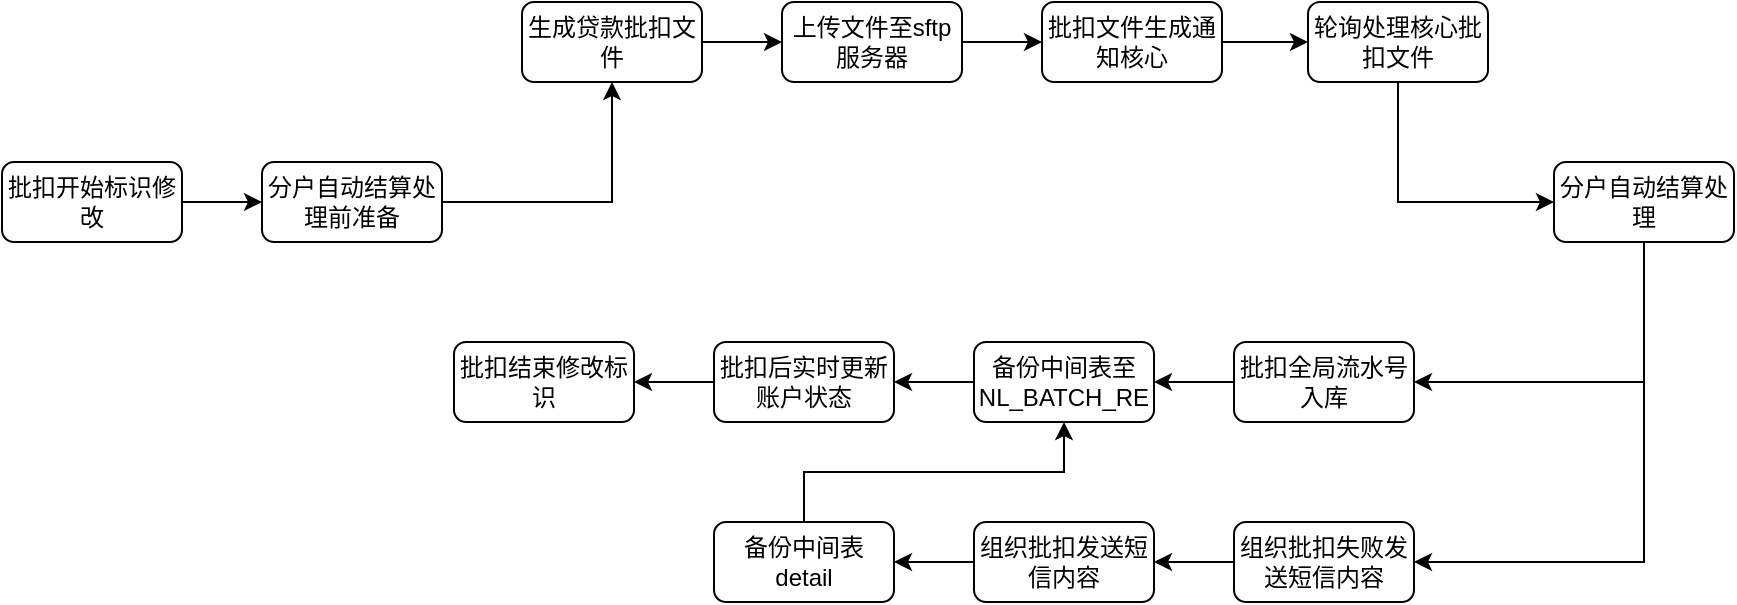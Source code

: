 <mxfile version="20.0.4" type="github" pages="4">
  <diagram id="8skLguvf635ecXUFe-go" name="REC">
    <mxGraphModel dx="1038" dy="579" grid="1" gridSize="10" guides="1" tooltips="1" connect="1" arrows="1" fold="1" page="1" pageScale="1" pageWidth="827" pageHeight="1169" math="0" shadow="0">
      <root>
        <mxCell id="0" />
        <mxCell id="1" parent="0" />
        <mxCell id="SfHOTgej7dVX-L4l2EFt-18" style="edgeStyle=orthogonalEdgeStyle;rounded=0;orthogonalLoop=1;jettySize=auto;html=1;entryX=0;entryY=0.5;entryDx=0;entryDy=0;" parent="1" source="SfHOTgej7dVX-L4l2EFt-1" target="SfHOTgej7dVX-L4l2EFt-5" edge="1">
          <mxGeometry relative="1" as="geometry" />
        </mxCell>
        <mxCell id="SfHOTgej7dVX-L4l2EFt-1" value="批扣开始标识修改" style="rounded=1;whiteSpace=wrap;html=1;" parent="1" vertex="1">
          <mxGeometry x="50" y="120" width="90" height="40" as="geometry" />
        </mxCell>
        <mxCell id="SfHOTgej7dVX-L4l2EFt-19" style="edgeStyle=orthogonalEdgeStyle;rounded=0;orthogonalLoop=1;jettySize=auto;html=1;" parent="1" source="SfHOTgej7dVX-L4l2EFt-5" target="SfHOTgej7dVX-L4l2EFt-6" edge="1">
          <mxGeometry relative="1" as="geometry" />
        </mxCell>
        <mxCell id="SfHOTgej7dVX-L4l2EFt-5" value="分户自动结算处理前准备" style="rounded=1;whiteSpace=wrap;html=1;" parent="1" vertex="1">
          <mxGeometry x="180" y="120" width="90" height="40" as="geometry" />
        </mxCell>
        <mxCell id="SfHOTgej7dVX-L4l2EFt-20" style="edgeStyle=orthogonalEdgeStyle;rounded=0;orthogonalLoop=1;jettySize=auto;html=1;" parent="1" source="SfHOTgej7dVX-L4l2EFt-6" target="SfHOTgej7dVX-L4l2EFt-7" edge="1">
          <mxGeometry relative="1" as="geometry" />
        </mxCell>
        <mxCell id="SfHOTgej7dVX-L4l2EFt-6" value="生成贷款批扣文件" style="rounded=1;whiteSpace=wrap;html=1;" parent="1" vertex="1">
          <mxGeometry x="310" y="40" width="90" height="40" as="geometry" />
        </mxCell>
        <mxCell id="SfHOTgej7dVX-L4l2EFt-21" style="edgeStyle=orthogonalEdgeStyle;rounded=0;orthogonalLoop=1;jettySize=auto;html=1;" parent="1" source="SfHOTgej7dVX-L4l2EFt-7" target="SfHOTgej7dVX-L4l2EFt-8" edge="1">
          <mxGeometry relative="1" as="geometry" />
        </mxCell>
        <mxCell id="SfHOTgej7dVX-L4l2EFt-7" value="上传文件至sftp服务器" style="rounded=1;whiteSpace=wrap;html=1;" parent="1" vertex="1">
          <mxGeometry x="440" y="40" width="90" height="40" as="geometry" />
        </mxCell>
        <mxCell id="SfHOTgej7dVX-L4l2EFt-22" style="edgeStyle=orthogonalEdgeStyle;rounded=0;orthogonalLoop=1;jettySize=auto;html=1;" parent="1" source="SfHOTgej7dVX-L4l2EFt-8" target="SfHOTgej7dVX-L4l2EFt-9" edge="1">
          <mxGeometry relative="1" as="geometry" />
        </mxCell>
        <mxCell id="SfHOTgej7dVX-L4l2EFt-8" value="批扣文件生成通知核心" style="rounded=1;whiteSpace=wrap;html=1;" parent="1" vertex="1">
          <mxGeometry x="570" y="40" width="90" height="40" as="geometry" />
        </mxCell>
        <mxCell id="SfHOTgej7dVX-L4l2EFt-23" style="edgeStyle=orthogonalEdgeStyle;rounded=0;orthogonalLoop=1;jettySize=auto;html=1;exitX=0.5;exitY=1;exitDx=0;exitDy=0;entryX=0;entryY=0.5;entryDx=0;entryDy=0;" parent="1" source="SfHOTgej7dVX-L4l2EFt-9" target="SfHOTgej7dVX-L4l2EFt-10" edge="1">
          <mxGeometry relative="1" as="geometry" />
        </mxCell>
        <mxCell id="SfHOTgej7dVX-L4l2EFt-9" value="轮询处理核心批扣文件" style="rounded=1;whiteSpace=wrap;html=1;" parent="1" vertex="1">
          <mxGeometry x="703" y="40" width="90" height="40" as="geometry" />
        </mxCell>
        <mxCell id="SfHOTgej7dVX-L4l2EFt-24" style="edgeStyle=orthogonalEdgeStyle;rounded=0;orthogonalLoop=1;jettySize=auto;html=1;exitX=0.5;exitY=1;exitDx=0;exitDy=0;entryX=1;entryY=0.5;entryDx=0;entryDy=0;" parent="1" source="SfHOTgej7dVX-L4l2EFt-10" target="SfHOTgej7dVX-L4l2EFt-11" edge="1">
          <mxGeometry relative="1" as="geometry" />
        </mxCell>
        <mxCell id="SfHOTgej7dVX-L4l2EFt-28" style="edgeStyle=orthogonalEdgeStyle;rounded=0;orthogonalLoop=1;jettySize=auto;html=1;exitX=0.5;exitY=1;exitDx=0;exitDy=0;entryX=1;entryY=0.5;entryDx=0;entryDy=0;" parent="1" source="SfHOTgej7dVX-L4l2EFt-10" target="SfHOTgej7dVX-L4l2EFt-12" edge="1">
          <mxGeometry relative="1" as="geometry">
            <mxPoint x="656" y="300" as="targetPoint" />
            <Array as="points">
              <mxPoint x="871" y="320" />
            </Array>
          </mxGeometry>
        </mxCell>
        <mxCell id="SfHOTgej7dVX-L4l2EFt-10" value="分户自动结算处理" style="rounded=1;whiteSpace=wrap;html=1;" parent="1" vertex="1">
          <mxGeometry x="826" y="120" width="90" height="40" as="geometry" />
        </mxCell>
        <mxCell id="SfHOTgej7dVX-L4l2EFt-25" style="edgeStyle=orthogonalEdgeStyle;rounded=0;orthogonalLoop=1;jettySize=auto;html=1;entryX=1;entryY=0.5;entryDx=0;entryDy=0;" parent="1" source="SfHOTgej7dVX-L4l2EFt-11" target="SfHOTgej7dVX-L4l2EFt-15" edge="1">
          <mxGeometry relative="1" as="geometry" />
        </mxCell>
        <mxCell id="SfHOTgej7dVX-L4l2EFt-11" value="批扣全局流水号入库" style="rounded=1;whiteSpace=wrap;html=1;" parent="1" vertex="1">
          <mxGeometry x="666" y="210" width="90" height="40" as="geometry" />
        </mxCell>
        <mxCell id="SfHOTgej7dVX-L4l2EFt-29" style="edgeStyle=orthogonalEdgeStyle;rounded=0;orthogonalLoop=1;jettySize=auto;html=1;entryX=1;entryY=0.5;entryDx=0;entryDy=0;" parent="1" source="SfHOTgej7dVX-L4l2EFt-12" target="SfHOTgej7dVX-L4l2EFt-13" edge="1">
          <mxGeometry relative="1" as="geometry" />
        </mxCell>
        <mxCell id="SfHOTgej7dVX-L4l2EFt-12" value="组织批扣失败发送短信内容" style="rounded=1;whiteSpace=wrap;html=1;" parent="1" vertex="1">
          <mxGeometry x="666" y="300" width="90" height="40" as="geometry" />
        </mxCell>
        <mxCell id="SfHOTgej7dVX-L4l2EFt-30" style="edgeStyle=orthogonalEdgeStyle;rounded=0;orthogonalLoop=1;jettySize=auto;html=1;" parent="1" source="SfHOTgej7dVX-L4l2EFt-13" target="SfHOTgej7dVX-L4l2EFt-14" edge="1">
          <mxGeometry relative="1" as="geometry" />
        </mxCell>
        <mxCell id="SfHOTgej7dVX-L4l2EFt-13" value="组织批扣发送短信内容" style="rounded=1;whiteSpace=wrap;html=1;" parent="1" vertex="1">
          <mxGeometry x="536" y="300" width="90" height="40" as="geometry" />
        </mxCell>
        <mxCell id="SfHOTgej7dVX-L4l2EFt-31" style="edgeStyle=orthogonalEdgeStyle;rounded=0;orthogonalLoop=1;jettySize=auto;html=1;entryX=0.5;entryY=1;entryDx=0;entryDy=0;exitX=0.5;exitY=0;exitDx=0;exitDy=0;" parent="1" source="SfHOTgej7dVX-L4l2EFt-14" target="SfHOTgej7dVX-L4l2EFt-15" edge="1">
          <mxGeometry relative="1" as="geometry" />
        </mxCell>
        <mxCell id="SfHOTgej7dVX-L4l2EFt-14" value="备份中间表detail" style="rounded=1;whiteSpace=wrap;html=1;" parent="1" vertex="1">
          <mxGeometry x="406" y="300" width="90" height="40" as="geometry" />
        </mxCell>
        <mxCell id="SfHOTgej7dVX-L4l2EFt-26" style="edgeStyle=orthogonalEdgeStyle;rounded=0;orthogonalLoop=1;jettySize=auto;html=1;" parent="1" source="SfHOTgej7dVX-L4l2EFt-15" target="SfHOTgej7dVX-L4l2EFt-16" edge="1">
          <mxGeometry relative="1" as="geometry" />
        </mxCell>
        <mxCell id="SfHOTgej7dVX-L4l2EFt-15" value="备份中间表至&lt;br&gt;NL_BATCH_RE" style="rounded=1;whiteSpace=wrap;html=1;" parent="1" vertex="1">
          <mxGeometry x="536" y="210" width="90" height="40" as="geometry" />
        </mxCell>
        <mxCell id="SfHOTgej7dVX-L4l2EFt-27" style="edgeStyle=orthogonalEdgeStyle;rounded=0;orthogonalLoop=1;jettySize=auto;html=1;" parent="1" source="SfHOTgej7dVX-L4l2EFt-16" target="SfHOTgej7dVX-L4l2EFt-17" edge="1">
          <mxGeometry relative="1" as="geometry" />
        </mxCell>
        <mxCell id="SfHOTgej7dVX-L4l2EFt-16" value="批扣后实时更新账户状态" style="rounded=1;whiteSpace=wrap;html=1;" parent="1" vertex="1">
          <mxGeometry x="406" y="210" width="90" height="40" as="geometry" />
        </mxCell>
        <mxCell id="SfHOTgej7dVX-L4l2EFt-17" value="批扣结束修改标识" style="rounded=1;whiteSpace=wrap;html=1;" parent="1" vertex="1">
          <mxGeometry x="276" y="210" width="90" height="40" as="geometry" />
        </mxCell>
      </root>
    </mxGraphModel>
  </diagram>
  <diagram id="ggB9Ii0vSqucwMu3nW_F" name="MAIN">
    <mxGraphModel dx="741" dy="1583" grid="1" gridSize="10" guides="1" tooltips="1" connect="1" arrows="1" fold="1" page="1" pageScale="1" pageWidth="827" pageHeight="1169" math="0" shadow="0">
      <root>
        <mxCell id="0" />
        <mxCell id="1" parent="0" />
        <mxCell id="rGKaeVAHW1Yakes5QTDN-6" style="edgeStyle=orthogonalEdgeStyle;rounded=0;orthogonalLoop=1;jettySize=auto;html=1;entryX=0.5;entryY=0;entryDx=0;entryDy=0;" parent="1" source="rGKaeVAHW1Yakes5QTDN-1" target="rGKaeVAHW1Yakes5QTDN-4" edge="1">
          <mxGeometry relative="1" as="geometry" />
        </mxCell>
        <mxCell id="rGKaeVAHW1Yakes5QTDN-7" style="edgeStyle=orthogonalEdgeStyle;rounded=0;orthogonalLoop=1;jettySize=auto;html=1;" parent="1" target="rGKaeVAHW1Yakes5QTDN-5" edge="1">
          <mxGeometry relative="1" as="geometry">
            <mxPoint x="190" y="220" as="sourcePoint" />
          </mxGeometry>
        </mxCell>
        <mxCell id="rGKaeVAHW1Yakes5QTDN-15" style="edgeStyle=orthogonalEdgeStyle;rounded=0;orthogonalLoop=1;jettySize=auto;html=1;entryX=0;entryY=0.5;entryDx=0;entryDy=0;" parent="1" source="rGKaeVAHW1Yakes5QTDN-4" target="rGKaeVAHW1Yakes5QTDN-8" edge="1">
          <mxGeometry relative="1" as="geometry" />
        </mxCell>
        <mxCell id="rGKaeVAHW1Yakes5QTDN-16" style="edgeStyle=orthogonalEdgeStyle;rounded=0;orthogonalLoop=1;jettySize=auto;html=1;entryX=0;entryY=0.5;entryDx=0;entryDy=0;" parent="1" source="rGKaeVAHW1Yakes5QTDN-4" target="rGKaeVAHW1Yakes5QTDN-9" edge="1">
          <mxGeometry relative="1" as="geometry" />
        </mxCell>
        <mxCell id="rGKaeVAHW1Yakes5QTDN-17" style="edgeStyle=orthogonalEdgeStyle;rounded=0;orthogonalLoop=1;jettySize=auto;html=1;entryX=0;entryY=0.5;entryDx=0;entryDy=0;" parent="1" source="rGKaeVAHW1Yakes5QTDN-4" target="rGKaeVAHW1Yakes5QTDN-11" edge="1">
          <mxGeometry relative="1" as="geometry" />
        </mxCell>
        <mxCell id="rGKaeVAHW1Yakes5QTDN-4" value="IFP系统日切" style="rounded=1;whiteSpace=wrap;html=1;" parent="1" vertex="1">
          <mxGeometry x="145" y="180" width="90" height="40" as="geometry" />
        </mxCell>
        <mxCell id="rGKaeVAHW1Yakes5QTDN-5" value="网贷日切" style="rounded=1;whiteSpace=wrap;html=1;" parent="1" vertex="1">
          <mxGeometry x="145" y="260" width="90" height="40" as="geometry" />
        </mxCell>
        <mxCell id="rGKaeVAHW1Yakes5QTDN-52" style="edgeStyle=orthogonalEdgeStyle;rounded=0;orthogonalLoop=1;jettySize=auto;html=1;entryX=0;entryY=0.5;entryDx=0;entryDy=0;" parent="1" source="rGKaeVAHW1Yakes5QTDN-8" target="rGKaeVAHW1Yakes5QTDN-21" edge="1">
          <mxGeometry relative="1" as="geometry">
            <Array as="points">
              <mxPoint x="460" y="160" />
              <mxPoint x="460" y="45" />
            </Array>
          </mxGeometry>
        </mxCell>
        <mxCell id="rGKaeVAHW1Yakes5QTDN-53" style="edgeStyle=orthogonalEdgeStyle;rounded=0;orthogonalLoop=1;jettySize=auto;html=1;" parent="1" source="rGKaeVAHW1Yakes5QTDN-8" target="rGKaeVAHW1Yakes5QTDN-36" edge="1">
          <mxGeometry relative="1" as="geometry">
            <Array as="points">
              <mxPoint x="460" y="160" />
              <mxPoint x="460" y="180" />
            </Array>
          </mxGeometry>
        </mxCell>
        <mxCell id="rGKaeVAHW1Yakes5QTDN-55" style="edgeStyle=orthogonalEdgeStyle;rounded=0;orthogonalLoop=1;jettySize=auto;html=1;entryX=0;entryY=0.5;entryDx=0;entryDy=0;" parent="1" source="rGKaeVAHW1Yakes5QTDN-8" target="rGKaeVAHW1Yakes5QTDN-48" edge="1">
          <mxGeometry relative="1" as="geometry">
            <mxPoint x="580" y="340" as="targetPoint" />
            <Array as="points">
              <mxPoint x="460" y="160" />
              <mxPoint x="460" y="300" />
              <mxPoint x="580" y="300" />
              <mxPoint x="580" y="363" />
            </Array>
          </mxGeometry>
        </mxCell>
        <mxCell id="rGKaeVAHW1Yakes5QTDN-57" style="edgeStyle=orthogonalEdgeStyle;rounded=0;orthogonalLoop=1;jettySize=auto;html=1;entryX=0;entryY=0.5;entryDx=0;entryDy=0;" parent="1" source="rGKaeVAHW1Yakes5QTDN-8" target="rGKaeVAHW1Yakes5QTDN-47" edge="1">
          <mxGeometry relative="1" as="geometry">
            <Array as="points">
              <mxPoint x="460" y="160" />
              <mxPoint x="460" y="300" />
            </Array>
          </mxGeometry>
        </mxCell>
        <mxCell id="rGKaeVAHW1Yakes5QTDN-58" style="edgeStyle=orthogonalEdgeStyle;rounded=0;orthogonalLoop=1;jettySize=auto;html=1;entryX=0;entryY=0.5;entryDx=0;entryDy=0;exitX=1;exitY=0.5;exitDx=0;exitDy=0;" parent="1" source="rGKaeVAHW1Yakes5QTDN-8" target="rGKaeVAHW1Yakes5QTDN-49" edge="1">
          <mxGeometry relative="1" as="geometry">
            <Array as="points">
              <mxPoint x="460" y="160" />
              <mxPoint x="460" y="300" />
              <mxPoint x="580" y="300" />
              <mxPoint x="580" y="433" />
            </Array>
          </mxGeometry>
        </mxCell>
        <mxCell id="rGKaeVAHW1Yakes5QTDN-59" style="edgeStyle=orthogonalEdgeStyle;rounded=0;orthogonalLoop=1;jettySize=auto;html=1;entryX=0;entryY=0.5;entryDx=0;entryDy=0;" parent="1" source="rGKaeVAHW1Yakes5QTDN-8" target="rGKaeVAHW1Yakes5QTDN-50" edge="1">
          <mxGeometry relative="1" as="geometry">
            <Array as="points">
              <mxPoint x="460" y="160" />
              <mxPoint x="460" y="300" />
              <mxPoint x="580" y="300" />
              <mxPoint x="580" y="503" />
            </Array>
          </mxGeometry>
        </mxCell>
        <mxCell id="rGKaeVAHW1Yakes5QTDN-60" style="edgeStyle=orthogonalEdgeStyle;rounded=0;orthogonalLoop=1;jettySize=auto;html=1;entryX=0;entryY=0.5;entryDx=0;entryDy=0;" parent="1" source="rGKaeVAHW1Yakes5QTDN-8" target="rGKaeVAHW1Yakes5QTDN-51" edge="1">
          <mxGeometry relative="1" as="geometry">
            <mxPoint x="610" y="580" as="targetPoint" />
            <Array as="points">
              <mxPoint x="460" y="160" />
              <mxPoint x="460" y="300" />
              <mxPoint x="580" y="300" />
              <mxPoint x="580" y="573" />
            </Array>
          </mxGeometry>
        </mxCell>
        <mxCell id="rGKaeVAHW1Yakes5QTDN-8" value="更新产品下一结息日" style="rounded=1;whiteSpace=wrap;html=1;" parent="1" vertex="1">
          <mxGeometry x="340" y="140" width="90" height="40" as="geometry" />
        </mxCell>
        <mxCell id="rGKaeVAHW1Yakes5QTDN-9" value="南航备付金与过渡垫资户清算" style="rounded=1;whiteSpace=wrap;html=1;" parent="1" vertex="1">
          <mxGeometry x="340" y="230" width="90" height="40" as="geometry" />
        </mxCell>
        <mxCell id="rGKaeVAHW1Yakes5QTDN-18" value="" style="group" parent="1" vertex="1" connectable="0">
          <mxGeometry x="340" y="320" width="220" height="120" as="geometry" />
        </mxCell>
        <mxCell id="rGKaeVAHW1Yakes5QTDN-11" value="卡劵" style="rounded=0;whiteSpace=wrap;html=1;verticalAlign=top;" parent="rGKaeVAHW1Yakes5QTDN-18" vertex="1">
          <mxGeometry width="220" height="120" as="geometry" />
        </mxCell>
        <mxCell id="rGKaeVAHW1Yakes5QTDN-12" value="卡劵发行状态变更" style="rounded=1;whiteSpace=wrap;html=1;" parent="rGKaeVAHW1Yakes5QTDN-18" vertex="1">
          <mxGeometry x="10" y="30" width="90" height="40" as="geometry" />
        </mxCell>
        <mxCell id="rGKaeVAHW1Yakes5QTDN-13" value="单卡劵状态变更" style="rounded=1;whiteSpace=wrap;html=1;" parent="rGKaeVAHW1Yakes5QTDN-18" vertex="1">
          <mxGeometry x="115" y="70" width="90" height="40" as="geometry" />
        </mxCell>
        <mxCell id="rGKaeVAHW1Yakes5QTDN-14" style="edgeStyle=orthogonalEdgeStyle;rounded=0;orthogonalLoop=1;jettySize=auto;html=1;entryX=0.5;entryY=0;entryDx=0;entryDy=0;" parent="rGKaeVAHW1Yakes5QTDN-18" source="rGKaeVAHW1Yakes5QTDN-12" target="rGKaeVAHW1Yakes5QTDN-13" edge="1">
          <mxGeometry relative="1" as="geometry" />
        </mxCell>
        <mxCell id="rGKaeVAHW1Yakes5QTDN-46" value="" style="group" parent="1" vertex="1" connectable="0">
          <mxGeometry x="489" y="110" width="390" height="140" as="geometry" />
        </mxCell>
        <mxCell id="rGKaeVAHW1Yakes5QTDN-36" value="计提结息" style="rounded=0;whiteSpace=wrap;html=1;verticalAlign=top;" parent="rGKaeVAHW1Yakes5QTDN-46" vertex="1">
          <mxGeometry width="390" height="140" as="geometry" />
        </mxCell>
        <mxCell id="rGKaeVAHW1Yakes5QTDN-37" value="智慧存按频率结息" style="rounded=1;whiteSpace=wrap;html=1;" parent="rGKaeVAHW1Yakes5QTDN-46" vertex="1">
          <mxGeometry x="20" y="30" width="90" height="40" as="geometry" />
        </mxCell>
        <mxCell id="rGKaeVAHW1Yakes5QTDN-38" value="互金计提结息处理" style="rounded=1;whiteSpace=wrap;html=1;" parent="rGKaeVAHW1Yakes5QTDN-46" vertex="1">
          <mxGeometry x="130" y="30" width="90" height="40" as="geometry" />
        </mxCell>
        <mxCell id="rGKaeVAHW1Yakes5QTDN-42" style="edgeStyle=orthogonalEdgeStyle;rounded=0;orthogonalLoop=1;jettySize=auto;html=1;entryX=0;entryY=0.5;entryDx=0;entryDy=0;" parent="rGKaeVAHW1Yakes5QTDN-46" source="rGKaeVAHW1Yakes5QTDN-37" target="rGKaeVAHW1Yakes5QTDN-38" edge="1">
          <mxGeometry relative="1" as="geometry" />
        </mxCell>
        <mxCell id="rGKaeVAHW1Yakes5QTDN-39" value="智慧存到期/逾期销户" style="rounded=1;whiteSpace=wrap;html=1;" parent="rGKaeVAHW1Yakes5QTDN-46" vertex="1">
          <mxGeometry x="240" y="30" width="90" height="40" as="geometry" />
        </mxCell>
        <mxCell id="rGKaeVAHW1Yakes5QTDN-43" style="edgeStyle=orthogonalEdgeStyle;rounded=0;orthogonalLoop=1;jettySize=auto;html=1;" parent="rGKaeVAHW1Yakes5QTDN-46" source="rGKaeVAHW1Yakes5QTDN-38" target="rGKaeVAHW1Yakes5QTDN-39" edge="1">
          <mxGeometry relative="1" as="geometry" />
        </mxCell>
        <mxCell id="rGKaeVAHW1Yakes5QTDN-40" value="资金池账户计提结息" style="rounded=1;whiteSpace=wrap;html=1;" parent="rGKaeVAHW1Yakes5QTDN-46" vertex="1">
          <mxGeometry x="130" y="90" width="90" height="40" as="geometry" />
        </mxCell>
        <mxCell id="rGKaeVAHW1Yakes5QTDN-41" value="抽取利息计提调整流水" style="rounded=1;whiteSpace=wrap;html=1;" parent="rGKaeVAHW1Yakes5QTDN-46" vertex="1">
          <mxGeometry x="290" y="90" width="90" height="40" as="geometry" />
        </mxCell>
        <mxCell id="rGKaeVAHW1Yakes5QTDN-45" style="rounded=0;orthogonalLoop=1;jettySize=auto;html=1;" parent="rGKaeVAHW1Yakes5QTDN-46" source="rGKaeVAHW1Yakes5QTDN-38" target="rGKaeVAHW1Yakes5QTDN-41" edge="1">
          <mxGeometry relative="1" as="geometry" />
        </mxCell>
        <mxCell id="rGKaeVAHW1Yakes5QTDN-44" style="edgeStyle=orthogonalEdgeStyle;rounded=0;orthogonalLoop=1;jettySize=auto;html=1;entryX=0;entryY=0.5;entryDx=0;entryDy=0;" parent="rGKaeVAHW1Yakes5QTDN-46" source="rGKaeVAHW1Yakes5QTDN-40" target="rGKaeVAHW1Yakes5QTDN-41" edge="1">
          <mxGeometry relative="1" as="geometry" />
        </mxCell>
        <mxCell id="rGKaeVAHW1Yakes5QTDN-47" value="冲正更新流水余额" style="rounded=1;whiteSpace=wrap;html=1;" parent="rGKaeVAHW1Yakes5QTDN-46" vertex="1">
          <mxGeometry x="130" y="170" width="90" height="40" as="geometry" />
        </mxCell>
        <mxCell id="rGKaeVAHW1Yakes5QTDN-48" value="活动户转不动户" style="rounded=1;whiteSpace=wrap;html=1;" parent="1" vertex="1">
          <mxGeometry x="620" y="343" width="90" height="40" as="geometry" />
        </mxCell>
        <mxCell id="rGKaeVAHW1Yakes5QTDN-49" value="修改账户限制状态" style="rounded=1;whiteSpace=wrap;html=1;" parent="1" vertex="1">
          <mxGeometry x="620" y="413" width="90" height="40" as="geometry" />
        </mxCell>
        <mxCell id="rGKaeVAHW1Yakes5QTDN-50" value="证件到期账户止付" style="rounded=1;whiteSpace=wrap;html=1;" parent="1" vertex="1">
          <mxGeometry x="620" y="483" width="90" height="40" as="geometry" />
        </mxCell>
        <mxCell id="rGKaeVAHW1Yakes5QTDN-51" value="开户后六个月无资金交易终止" style="rounded=1;whiteSpace=wrap;html=1;" parent="1" vertex="1">
          <mxGeometry x="620" y="553" width="90" height="40" as="geometry" />
        </mxCell>
        <mxCell id="rGKaeVAHW1Yakes5QTDN-67" style="edgeStyle=orthogonalEdgeStyle;rounded=0;orthogonalLoop=1;jettySize=auto;html=1;" parent="1" source="rGKaeVAHW1Yakes5QTDN-21" target="rGKaeVAHW1Yakes5QTDN-62" edge="1">
          <mxGeometry relative="1" as="geometry" />
        </mxCell>
        <mxCell id="rGKaeVAHW1Yakes5QTDN-115" value="" style="group" parent="1" vertex="1" connectable="0">
          <mxGeometry x="1801" y="-80" width="680" height="170" as="geometry" />
        </mxCell>
        <mxCell id="rGKaeVAHW1Yakes5QTDN-92" value="贷款" style="rounded=0;whiteSpace=wrap;html=1;verticalAlign=top;" parent="rGKaeVAHW1Yakes5QTDN-115" vertex="1">
          <mxGeometry width="680" height="170" as="geometry" />
        </mxCell>
        <mxCell id="rGKaeVAHW1Yakes5QTDN-93" value="账户逾期余额更新" style="rounded=1;whiteSpace=wrap;html=1;" parent="rGKaeVAHW1Yakes5QTDN-115" vertex="1">
          <mxGeometry x="50" y="30" width="90" height="40" as="geometry" />
        </mxCell>
        <mxCell id="rGKaeVAHW1Yakes5QTDN-94" value="账户非计划逾期余额更新" style="rounded=1;whiteSpace=wrap;html=1;" parent="rGKaeVAHW1Yakes5QTDN-115" vertex="1">
          <mxGeometry x="170" y="30" width="90" height="40" as="geometry" />
        </mxCell>
        <mxCell id="rGKaeVAHW1Yakes5QTDN-105" style="edgeStyle=orthogonalEdgeStyle;rounded=0;orthogonalLoop=1;jettySize=auto;html=1;" parent="rGKaeVAHW1Yakes5QTDN-115" source="rGKaeVAHW1Yakes5QTDN-93" target="rGKaeVAHW1Yakes5QTDN-94" edge="1">
          <mxGeometry relative="1" as="geometry" />
        </mxCell>
        <mxCell id="rGKaeVAHW1Yakes5QTDN-95" value="更新上日余额" style="rounded=1;whiteSpace=wrap;html=1;" parent="rGKaeVAHW1Yakes5QTDN-115" vertex="1">
          <mxGeometry x="295" y="30" width="90" height="40" as="geometry" />
        </mxCell>
        <mxCell id="rGKaeVAHW1Yakes5QTDN-106" style="edgeStyle=orthogonalEdgeStyle;rounded=0;orthogonalLoop=1;jettySize=auto;html=1;" parent="rGKaeVAHW1Yakes5QTDN-115" source="rGKaeVAHW1Yakes5QTDN-94" target="rGKaeVAHW1Yakes5QTDN-95" edge="1">
          <mxGeometry relative="1" as="geometry" />
        </mxCell>
        <mxCell id="rGKaeVAHW1Yakes5QTDN-96" value="分户状态自动变化处理（包含账户状态、核算状态）" style="rounded=1;whiteSpace=wrap;html=1;" parent="rGKaeVAHW1Yakes5QTDN-115" vertex="1">
          <mxGeometry x="415" y="22.5" width="120" height="55" as="geometry" />
        </mxCell>
        <mxCell id="rGKaeVAHW1Yakes5QTDN-107" style="edgeStyle=orthogonalEdgeStyle;rounded=0;orthogonalLoop=1;jettySize=auto;html=1;" parent="rGKaeVAHW1Yakes5QTDN-115" source="rGKaeVAHW1Yakes5QTDN-95" target="rGKaeVAHW1Yakes5QTDN-96" edge="1">
          <mxGeometry relative="1" as="geometry" />
        </mxCell>
        <mxCell id="rGKaeVAHW1Yakes5QTDN-98" value="节假日后补计提" style="rounded=1;whiteSpace=wrap;html=1;" parent="rGKaeVAHW1Yakes5QTDN-115" vertex="1">
          <mxGeometry x="564" y="30" width="90" height="40" as="geometry" />
        </mxCell>
        <mxCell id="rGKaeVAHW1Yakes5QTDN-108" style="edgeStyle=orthogonalEdgeStyle;rounded=0;orthogonalLoop=1;jettySize=auto;html=1;entryX=0;entryY=0.5;entryDx=0;entryDy=0;" parent="rGKaeVAHW1Yakes5QTDN-115" source="rGKaeVAHW1Yakes5QTDN-96" target="rGKaeVAHW1Yakes5QTDN-98" edge="1">
          <mxGeometry relative="1" as="geometry" />
        </mxCell>
        <mxCell id="rGKaeVAHW1Yakes5QTDN-99" value="计提结息" style="rounded=1;whiteSpace=wrap;html=1;" parent="rGKaeVAHW1Yakes5QTDN-115" vertex="1">
          <mxGeometry x="564" y="105" width="90" height="40" as="geometry" />
        </mxCell>
        <mxCell id="rGKaeVAHW1Yakes5QTDN-109" style="edgeStyle=orthogonalEdgeStyle;rounded=0;orthogonalLoop=1;jettySize=auto;html=1;" parent="rGKaeVAHW1Yakes5QTDN-115" source="rGKaeVAHW1Yakes5QTDN-98" target="rGKaeVAHW1Yakes5QTDN-99" edge="1">
          <mxGeometry relative="1" as="geometry" />
        </mxCell>
        <mxCell id="rGKaeVAHW1Yakes5QTDN-100" value="自动生成计划单据信息" style="rounded=1;whiteSpace=wrap;html=1;" parent="rGKaeVAHW1Yakes5QTDN-115" vertex="1">
          <mxGeometry x="454" y="105" width="90" height="40" as="geometry" />
        </mxCell>
        <mxCell id="rGKaeVAHW1Yakes5QTDN-110" style="edgeStyle=orthogonalEdgeStyle;rounded=0;orthogonalLoop=1;jettySize=auto;html=1;" parent="rGKaeVAHW1Yakes5QTDN-115" source="rGKaeVAHW1Yakes5QTDN-99" target="rGKaeVAHW1Yakes5QTDN-100" edge="1">
          <mxGeometry relative="1" as="geometry" />
        </mxCell>
        <mxCell id="rGKaeVAHW1Yakes5QTDN-101" value="自动生成非计划单据信息" style="rounded=1;whiteSpace=wrap;html=1;" parent="rGKaeVAHW1Yakes5QTDN-115" vertex="1">
          <mxGeometry x="344" y="105" width="90" height="40" as="geometry" />
        </mxCell>
        <mxCell id="rGKaeVAHW1Yakes5QTDN-111" style="edgeStyle=orthogonalEdgeStyle;rounded=0;orthogonalLoop=1;jettySize=auto;html=1;" parent="rGKaeVAHW1Yakes5QTDN-115" source="rGKaeVAHW1Yakes5QTDN-100" target="rGKaeVAHW1Yakes5QTDN-101" edge="1">
          <mxGeometry relative="1" as="geometry" />
        </mxCell>
        <mxCell id="rGKaeVAHW1Yakes5QTDN-102" value="按期次出罚息复利单据" style="rounded=1;whiteSpace=wrap;html=1;" parent="rGKaeVAHW1Yakes5QTDN-115" vertex="1">
          <mxGeometry x="234" y="105" width="90" height="40" as="geometry" />
        </mxCell>
        <mxCell id="rGKaeVAHW1Yakes5QTDN-112" style="edgeStyle=orthogonalEdgeStyle;rounded=0;orthogonalLoop=1;jettySize=auto;html=1;" parent="rGKaeVAHW1Yakes5QTDN-115" source="rGKaeVAHW1Yakes5QTDN-101" target="rGKaeVAHW1Yakes5QTDN-102" edge="1">
          <mxGeometry relative="1" as="geometry" />
        </mxCell>
        <mxCell id="rGKaeVAHW1Yakes5QTDN-103" value="五级风险分类" style="rounded=1;whiteSpace=wrap;html=1;" parent="rGKaeVAHW1Yakes5QTDN-115" vertex="1">
          <mxGeometry x="124" y="105" width="90" height="40" as="geometry" />
        </mxCell>
        <mxCell id="rGKaeVAHW1Yakes5QTDN-113" style="edgeStyle=orthogonalEdgeStyle;rounded=0;orthogonalLoop=1;jettySize=auto;html=1;" parent="rGKaeVAHW1Yakes5QTDN-115" source="rGKaeVAHW1Yakes5QTDN-102" target="rGKaeVAHW1Yakes5QTDN-103" edge="1">
          <mxGeometry relative="1" as="geometry" />
        </mxCell>
        <mxCell id="rGKaeVAHW1Yakes5QTDN-104" value="贷款损失准备计提" style="rounded=1;whiteSpace=wrap;html=1;" parent="rGKaeVAHW1Yakes5QTDN-115" vertex="1">
          <mxGeometry x="15" y="105" width="90" height="40" as="geometry" />
        </mxCell>
        <mxCell id="rGKaeVAHW1Yakes5QTDN-114" style="edgeStyle=orthogonalEdgeStyle;rounded=0;orthogonalLoop=1;jettySize=auto;html=1;" parent="rGKaeVAHW1Yakes5QTDN-115" source="rGKaeVAHW1Yakes5QTDN-103" target="rGKaeVAHW1Yakes5QTDN-104" edge="1">
          <mxGeometry relative="1" as="geometry" />
        </mxCell>
        <mxCell id="rGKaeVAHW1Yakes5QTDN-116" style="edgeStyle=orthogonalEdgeStyle;rounded=0;orthogonalLoop=1;jettySize=auto;html=1;" parent="1" source="rGKaeVAHW1Yakes5QTDN-62" target="rGKaeVAHW1Yakes5QTDN-92" edge="1">
          <mxGeometry relative="1" as="geometry" />
        </mxCell>
        <mxCell id="rGKaeVAHW1Yakes5QTDN-136" value="" style="group" parent="1" vertex="1" connectable="0">
          <mxGeometry x="1010" y="-80" width="730" height="170" as="geometry" />
        </mxCell>
        <mxCell id="rGKaeVAHW1Yakes5QTDN-90" value="" style="group" parent="rGKaeVAHW1Yakes5QTDN-136" vertex="1" connectable="0">
          <mxGeometry width="730" height="170" as="geometry" />
        </mxCell>
        <mxCell id="rGKaeVAHW1Yakes5QTDN-62" value="自动回收" style="rounded=0;whiteSpace=wrap;html=1;verticalAlign=top;" parent="rGKaeVAHW1Yakes5QTDN-90" vertex="1">
          <mxGeometry width="730" height="170" as="geometry" />
        </mxCell>
        <mxCell id="rGKaeVAHW1Yakes5QTDN-63" value="批扣开始标识修改" style="rounded=1;whiteSpace=wrap;html=1;" parent="rGKaeVAHW1Yakes5QTDN-90" vertex="1">
          <mxGeometry x="41.714" y="30" width="93.857" height="40" as="geometry" />
        </mxCell>
        <mxCell id="rGKaeVAHW1Yakes5QTDN-64" value="分户自动结算处理前准备" style="rounded=1;whiteSpace=wrap;html=1;" parent="rGKaeVAHW1Yakes5QTDN-90" vertex="1">
          <mxGeometry x="156.429" y="30" width="93.857" height="40" as="geometry" />
        </mxCell>
        <mxCell id="rGKaeVAHW1Yakes5QTDN-77" style="edgeStyle=orthogonalEdgeStyle;rounded=0;orthogonalLoop=1;jettySize=auto;html=1;" parent="rGKaeVAHW1Yakes5QTDN-90" source="rGKaeVAHW1Yakes5QTDN-63" target="rGKaeVAHW1Yakes5QTDN-64" edge="1">
          <mxGeometry relative="1" as="geometry" />
        </mxCell>
        <mxCell id="rGKaeVAHW1Yakes5QTDN-65" value="生成贷款批扣文件" style="rounded=1;whiteSpace=wrap;html=1;" parent="rGKaeVAHW1Yakes5QTDN-90" vertex="1">
          <mxGeometry x="285.143" y="30" width="93.857" height="40" as="geometry" />
        </mxCell>
        <mxCell id="rGKaeVAHW1Yakes5QTDN-78" style="edgeStyle=orthogonalEdgeStyle;rounded=0;orthogonalLoop=1;jettySize=auto;html=1;" parent="rGKaeVAHW1Yakes5QTDN-90" source="rGKaeVAHW1Yakes5QTDN-64" target="rGKaeVAHW1Yakes5QTDN-65" edge="1">
          <mxGeometry relative="1" as="geometry" />
        </mxCell>
        <mxCell id="rGKaeVAHW1Yakes5QTDN-68" value="批扣文件生成通知核心" style="rounded=1;whiteSpace=wrap;html=1;" parent="rGKaeVAHW1Yakes5QTDN-90" vertex="1">
          <mxGeometry x="512.571" y="30" width="93.857" height="40" as="geometry" />
        </mxCell>
        <mxCell id="rGKaeVAHW1Yakes5QTDN-69" value="轮询处理核心批扣文件" style="rounded=1;whiteSpace=wrap;html=1;" parent="rGKaeVAHW1Yakes5QTDN-90" vertex="1">
          <mxGeometry x="626.286" y="30" width="93.857" height="40" as="geometry" />
        </mxCell>
        <mxCell id="rGKaeVAHW1Yakes5QTDN-81" style="edgeStyle=orthogonalEdgeStyle;rounded=0;orthogonalLoop=1;jettySize=auto;html=1;" parent="rGKaeVAHW1Yakes5QTDN-90" source="rGKaeVAHW1Yakes5QTDN-68" target="rGKaeVAHW1Yakes5QTDN-69" edge="1">
          <mxGeometry relative="1" as="geometry" />
        </mxCell>
        <mxCell id="rGKaeVAHW1Yakes5QTDN-70" value="分户自动结算处理" style="rounded=1;whiteSpace=wrap;html=1;" parent="rGKaeVAHW1Yakes5QTDN-90" vertex="1">
          <mxGeometry x="626.286" y="110" width="93.857" height="40" as="geometry" />
        </mxCell>
        <mxCell id="rGKaeVAHW1Yakes5QTDN-82" style="edgeStyle=orthogonalEdgeStyle;rounded=0;orthogonalLoop=1;jettySize=auto;html=1;" parent="rGKaeVAHW1Yakes5QTDN-90" source="rGKaeVAHW1Yakes5QTDN-69" target="rGKaeVAHW1Yakes5QTDN-70" edge="1">
          <mxGeometry relative="1" as="geometry" />
        </mxCell>
        <mxCell id="rGKaeVAHW1Yakes5QTDN-71" value="组织批扣失败发送短信内容" style="rounded=1;whiteSpace=wrap;html=1;" parent="rGKaeVAHW1Yakes5QTDN-90" vertex="1">
          <mxGeometry x="512.571" y="110" width="93.857" height="40" as="geometry" />
        </mxCell>
        <mxCell id="rGKaeVAHW1Yakes5QTDN-83" style="edgeStyle=orthogonalEdgeStyle;rounded=0;orthogonalLoop=1;jettySize=auto;html=1;" parent="rGKaeVAHW1Yakes5QTDN-90" source="rGKaeVAHW1Yakes5QTDN-70" target="rGKaeVAHW1Yakes5QTDN-71" edge="1">
          <mxGeometry relative="1" as="geometry" />
        </mxCell>
        <mxCell id="rGKaeVAHW1Yakes5QTDN-74" value="备份中间表Dateil" style="rounded=1;whiteSpace=wrap;html=1;" parent="rGKaeVAHW1Yakes5QTDN-90" vertex="1">
          <mxGeometry x="285.143" y="110" width="93.857" height="40" as="geometry" />
        </mxCell>
        <mxCell id="rGKaeVAHW1Yakes5QTDN-75" value="备份中间表至NL_BATCH_REC_HIST并删除当日中间表数据" style="rounded=1;whiteSpace=wrap;html=1;" parent="rGKaeVAHW1Yakes5QTDN-90" vertex="1">
          <mxGeometry x="121.236" y="105" width="145.479" height="50" as="geometry" />
        </mxCell>
        <mxCell id="rGKaeVAHW1Yakes5QTDN-88" style="edgeStyle=orthogonalEdgeStyle;rounded=0;orthogonalLoop=1;jettySize=auto;html=1;" parent="rGKaeVAHW1Yakes5QTDN-90" source="rGKaeVAHW1Yakes5QTDN-74" target="rGKaeVAHW1Yakes5QTDN-75" edge="1">
          <mxGeometry relative="1" as="geometry" />
        </mxCell>
        <mxCell id="rGKaeVAHW1Yakes5QTDN-76" value="批扣结束修改标识" style="rounded=1;whiteSpace=wrap;html=1;" parent="rGKaeVAHW1Yakes5QTDN-90" vertex="1">
          <mxGeometry x="8.429" y="110" width="93.857" height="40" as="geometry" />
        </mxCell>
        <mxCell id="rGKaeVAHW1Yakes5QTDN-89" style="edgeStyle=orthogonalEdgeStyle;rounded=0;orthogonalLoop=1;jettySize=auto;html=1;" parent="rGKaeVAHW1Yakes5QTDN-90" source="rGKaeVAHW1Yakes5QTDN-75" target="rGKaeVAHW1Yakes5QTDN-76" edge="1">
          <mxGeometry relative="1" as="geometry" />
        </mxCell>
        <mxCell id="rGKaeVAHW1Yakes5QTDN-66" value="上传文件到sftp服务器" style="rounded=1;whiteSpace=wrap;html=1;" parent="rGKaeVAHW1Yakes5QTDN-136" vertex="1">
          <mxGeometry x="398.857" y="30" width="93.857" height="40" as="geometry" />
        </mxCell>
        <mxCell id="rGKaeVAHW1Yakes5QTDN-73" value="组织批扣发送短信内容" style="rounded=1;whiteSpace=wrap;html=1;" parent="rGKaeVAHW1Yakes5QTDN-136" vertex="1">
          <mxGeometry x="398.857" y="110" width="93.857" height="40" as="geometry" />
        </mxCell>
        <mxCell id="rGKaeVAHW1Yakes5QTDN-79" style="edgeStyle=orthogonalEdgeStyle;rounded=0;orthogonalLoop=1;jettySize=auto;html=1;" parent="rGKaeVAHW1Yakes5QTDN-136" source="rGKaeVAHW1Yakes5QTDN-65" target="rGKaeVAHW1Yakes5QTDN-66" edge="1">
          <mxGeometry relative="1" as="geometry" />
        </mxCell>
        <mxCell id="rGKaeVAHW1Yakes5QTDN-80" style="edgeStyle=orthogonalEdgeStyle;rounded=0;orthogonalLoop=1;jettySize=auto;html=1;" parent="rGKaeVAHW1Yakes5QTDN-136" source="rGKaeVAHW1Yakes5QTDN-66" target="rGKaeVAHW1Yakes5QTDN-68" edge="1">
          <mxGeometry relative="1" as="geometry" />
        </mxCell>
        <mxCell id="rGKaeVAHW1Yakes5QTDN-84" style="edgeStyle=orthogonalEdgeStyle;rounded=0;orthogonalLoop=1;jettySize=auto;html=1;" parent="rGKaeVAHW1Yakes5QTDN-136" source="rGKaeVAHW1Yakes5QTDN-71" target="rGKaeVAHW1Yakes5QTDN-73" edge="1">
          <mxGeometry relative="1" as="geometry" />
        </mxCell>
        <mxCell id="rGKaeVAHW1Yakes5QTDN-85" style="edgeStyle=orthogonalEdgeStyle;rounded=0;orthogonalLoop=1;jettySize=auto;html=1;" parent="rGKaeVAHW1Yakes5QTDN-136" source="rGKaeVAHW1Yakes5QTDN-73" target="rGKaeVAHW1Yakes5QTDN-74" edge="1">
          <mxGeometry relative="1" as="geometry" />
        </mxCell>
        <mxCell id="rGKaeVAHW1Yakes5QTDN-137" value="" style="group" parent="1" vertex="1" connectable="0">
          <mxGeometry x="2550" y="-80" width="730" height="170" as="geometry" />
        </mxCell>
        <mxCell id="rGKaeVAHW1Yakes5QTDN-138" value="" style="group" parent="rGKaeVAHW1Yakes5QTDN-137" vertex="1" connectable="0">
          <mxGeometry width="730" height="170" as="geometry" />
        </mxCell>
        <mxCell id="rGKaeVAHW1Yakes5QTDN-139" value="贷款回收" style="rounded=0;whiteSpace=wrap;html=1;verticalAlign=top;" parent="rGKaeVAHW1Yakes5QTDN-138" vertex="1">
          <mxGeometry width="730" height="170" as="geometry" />
        </mxCell>
        <mxCell id="rGKaeVAHW1Yakes5QTDN-140" value="批扣开始标识修改" style="rounded=1;whiteSpace=wrap;html=1;" parent="rGKaeVAHW1Yakes5QTDN-138" vertex="1">
          <mxGeometry x="41.714" y="30" width="93.857" height="40" as="geometry" />
        </mxCell>
        <mxCell id="rGKaeVAHW1Yakes5QTDN-141" value="分户自动结算处理前准备" style="rounded=1;whiteSpace=wrap;html=1;" parent="rGKaeVAHW1Yakes5QTDN-138" vertex="1">
          <mxGeometry x="156.429" y="30" width="93.857" height="40" as="geometry" />
        </mxCell>
        <mxCell id="rGKaeVAHW1Yakes5QTDN-142" style="edgeStyle=orthogonalEdgeStyle;rounded=0;orthogonalLoop=1;jettySize=auto;html=1;" parent="rGKaeVAHW1Yakes5QTDN-138" source="rGKaeVAHW1Yakes5QTDN-140" target="rGKaeVAHW1Yakes5QTDN-141" edge="1">
          <mxGeometry relative="1" as="geometry" />
        </mxCell>
        <mxCell id="rGKaeVAHW1Yakes5QTDN-143" value="生成贷款批扣文件" style="rounded=1;whiteSpace=wrap;html=1;" parent="rGKaeVAHW1Yakes5QTDN-138" vertex="1">
          <mxGeometry x="285.143" y="30" width="93.857" height="40" as="geometry" />
        </mxCell>
        <mxCell id="rGKaeVAHW1Yakes5QTDN-144" style="edgeStyle=orthogonalEdgeStyle;rounded=0;orthogonalLoop=1;jettySize=auto;html=1;" parent="rGKaeVAHW1Yakes5QTDN-138" source="rGKaeVAHW1Yakes5QTDN-141" target="rGKaeVAHW1Yakes5QTDN-143" edge="1">
          <mxGeometry relative="1" as="geometry" />
        </mxCell>
        <mxCell id="rGKaeVAHW1Yakes5QTDN-145" value="批扣文件生成通知核心" style="rounded=1;whiteSpace=wrap;html=1;" parent="rGKaeVAHW1Yakes5QTDN-138" vertex="1">
          <mxGeometry x="512.571" y="30" width="93.857" height="40" as="geometry" />
        </mxCell>
        <mxCell id="rGKaeVAHW1Yakes5QTDN-146" value="轮询处理核心批扣文件" style="rounded=1;whiteSpace=wrap;html=1;" parent="rGKaeVAHW1Yakes5QTDN-138" vertex="1">
          <mxGeometry x="626.286" y="30" width="93.857" height="40" as="geometry" />
        </mxCell>
        <mxCell id="rGKaeVAHW1Yakes5QTDN-147" style="edgeStyle=orthogonalEdgeStyle;rounded=0;orthogonalLoop=1;jettySize=auto;html=1;" parent="rGKaeVAHW1Yakes5QTDN-138" source="rGKaeVAHW1Yakes5QTDN-145" target="rGKaeVAHW1Yakes5QTDN-146" edge="1">
          <mxGeometry relative="1" as="geometry" />
        </mxCell>
        <mxCell id="rGKaeVAHW1Yakes5QTDN-148" value="分户自动结算处理" style="rounded=1;whiteSpace=wrap;html=1;" parent="rGKaeVAHW1Yakes5QTDN-138" vertex="1">
          <mxGeometry x="626.286" y="110" width="93.857" height="40" as="geometry" />
        </mxCell>
        <mxCell id="rGKaeVAHW1Yakes5QTDN-149" style="edgeStyle=orthogonalEdgeStyle;rounded=0;orthogonalLoop=1;jettySize=auto;html=1;" parent="rGKaeVAHW1Yakes5QTDN-138" source="rGKaeVAHW1Yakes5QTDN-146" target="rGKaeVAHW1Yakes5QTDN-148" edge="1">
          <mxGeometry relative="1" as="geometry" />
        </mxCell>
        <mxCell id="rGKaeVAHW1Yakes5QTDN-150" value="组织批扣失败发送短信内容" style="rounded=1;whiteSpace=wrap;html=1;" parent="rGKaeVAHW1Yakes5QTDN-138" vertex="1">
          <mxGeometry x="512.571" y="110" width="93.857" height="40" as="geometry" />
        </mxCell>
        <mxCell id="rGKaeVAHW1Yakes5QTDN-151" style="edgeStyle=orthogonalEdgeStyle;rounded=0;orthogonalLoop=1;jettySize=auto;html=1;" parent="rGKaeVAHW1Yakes5QTDN-138" source="rGKaeVAHW1Yakes5QTDN-148" target="rGKaeVAHW1Yakes5QTDN-150" edge="1">
          <mxGeometry relative="1" as="geometry" />
        </mxCell>
        <mxCell id="rGKaeVAHW1Yakes5QTDN-152" value="备份中间表Dateil" style="rounded=1;whiteSpace=wrap;html=1;" parent="rGKaeVAHW1Yakes5QTDN-138" vertex="1">
          <mxGeometry x="285.143" y="110" width="93.857" height="40" as="geometry" />
        </mxCell>
        <mxCell id="rGKaeVAHW1Yakes5QTDN-153" value="备份中间表至NL_BATCH_REC_HIST并删除当日中间表数据" style="rounded=1;whiteSpace=wrap;html=1;" parent="rGKaeVAHW1Yakes5QTDN-138" vertex="1">
          <mxGeometry x="121.236" y="105" width="145.479" height="50" as="geometry" />
        </mxCell>
        <mxCell id="rGKaeVAHW1Yakes5QTDN-154" style="edgeStyle=orthogonalEdgeStyle;rounded=0;orthogonalLoop=1;jettySize=auto;html=1;" parent="rGKaeVAHW1Yakes5QTDN-138" source="rGKaeVAHW1Yakes5QTDN-152" target="rGKaeVAHW1Yakes5QTDN-153" edge="1">
          <mxGeometry relative="1" as="geometry" />
        </mxCell>
        <mxCell id="rGKaeVAHW1Yakes5QTDN-155" value="批扣结束修改标识" style="rounded=1;whiteSpace=wrap;html=1;" parent="rGKaeVAHW1Yakes5QTDN-138" vertex="1">
          <mxGeometry x="8.429" y="110" width="93.857" height="40" as="geometry" />
        </mxCell>
        <mxCell id="rGKaeVAHW1Yakes5QTDN-156" style="edgeStyle=orthogonalEdgeStyle;rounded=0;orthogonalLoop=1;jettySize=auto;html=1;" parent="rGKaeVAHW1Yakes5QTDN-138" source="rGKaeVAHW1Yakes5QTDN-153" target="rGKaeVAHW1Yakes5QTDN-155" edge="1">
          <mxGeometry relative="1" as="geometry" />
        </mxCell>
        <mxCell id="rGKaeVAHW1Yakes5QTDN-157" value="上传文件到sftp服务器" style="rounded=1;whiteSpace=wrap;html=1;" parent="rGKaeVAHW1Yakes5QTDN-137" vertex="1">
          <mxGeometry x="398.857" y="30" width="93.857" height="40" as="geometry" />
        </mxCell>
        <mxCell id="rGKaeVAHW1Yakes5QTDN-158" value="组织批扣发送短信内容" style="rounded=1;whiteSpace=wrap;html=1;" parent="rGKaeVAHW1Yakes5QTDN-137" vertex="1">
          <mxGeometry x="398.857" y="110" width="93.857" height="40" as="geometry" />
        </mxCell>
        <mxCell id="rGKaeVAHW1Yakes5QTDN-159" style="edgeStyle=orthogonalEdgeStyle;rounded=0;orthogonalLoop=1;jettySize=auto;html=1;" parent="rGKaeVAHW1Yakes5QTDN-137" source="rGKaeVAHW1Yakes5QTDN-143" target="rGKaeVAHW1Yakes5QTDN-157" edge="1">
          <mxGeometry relative="1" as="geometry" />
        </mxCell>
        <mxCell id="rGKaeVAHW1Yakes5QTDN-160" style="edgeStyle=orthogonalEdgeStyle;rounded=0;orthogonalLoop=1;jettySize=auto;html=1;" parent="rGKaeVAHW1Yakes5QTDN-137" source="rGKaeVAHW1Yakes5QTDN-157" target="rGKaeVAHW1Yakes5QTDN-145" edge="1">
          <mxGeometry relative="1" as="geometry" />
        </mxCell>
        <mxCell id="rGKaeVAHW1Yakes5QTDN-161" style="edgeStyle=orthogonalEdgeStyle;rounded=0;orthogonalLoop=1;jettySize=auto;html=1;" parent="rGKaeVAHW1Yakes5QTDN-137" source="rGKaeVAHW1Yakes5QTDN-150" target="rGKaeVAHW1Yakes5QTDN-158" edge="1">
          <mxGeometry relative="1" as="geometry" />
        </mxCell>
        <mxCell id="rGKaeVAHW1Yakes5QTDN-162" style="edgeStyle=orthogonalEdgeStyle;rounded=0;orthogonalLoop=1;jettySize=auto;html=1;" parent="rGKaeVAHW1Yakes5QTDN-137" source="rGKaeVAHW1Yakes5QTDN-158" target="rGKaeVAHW1Yakes5QTDN-152" edge="1">
          <mxGeometry relative="1" as="geometry" />
        </mxCell>
        <mxCell id="rGKaeVAHW1Yakes5QTDN-163" style="edgeStyle=orthogonalEdgeStyle;rounded=0;orthogonalLoop=1;jettySize=auto;html=1;" parent="1" source="rGKaeVAHW1Yakes5QTDN-92" target="rGKaeVAHW1Yakes5QTDN-139" edge="1">
          <mxGeometry relative="1" as="geometry" />
        </mxCell>
        <mxCell id="rGKaeVAHW1Yakes5QTDN-164" value="" style="group" parent="1" vertex="1" connectable="0">
          <mxGeometry x="3330" y="-55" width="220" height="120" as="geometry" />
        </mxCell>
        <mxCell id="rGKaeVAHW1Yakes5QTDN-165" value="NL_ODS" style="rounded=0;whiteSpace=wrap;html=1;verticalAlign=top;" parent="rGKaeVAHW1Yakes5QTDN-164" vertex="1">
          <mxGeometry width="220" height="120" as="geometry" />
        </mxCell>
        <mxCell id="rGKaeVAHW1Yakes5QTDN-166" value="NL向ODS提供数据" style="rounded=1;whiteSpace=wrap;html=1;" parent="rGKaeVAHW1Yakes5QTDN-164" vertex="1">
          <mxGeometry x="10" y="30" width="90" height="40" as="geometry" />
        </mxCell>
        <mxCell id="rGKaeVAHW1Yakes5QTDN-167" value="NL供数文件上传" style="rounded=1;whiteSpace=wrap;html=1;" parent="rGKaeVAHW1Yakes5QTDN-164" vertex="1">
          <mxGeometry x="115" y="70" width="90" height="40" as="geometry" />
        </mxCell>
        <mxCell id="rGKaeVAHW1Yakes5QTDN-168" style="edgeStyle=orthogonalEdgeStyle;rounded=0;orthogonalLoop=1;jettySize=auto;html=1;entryX=0.5;entryY=0;entryDx=0;entryDy=0;" parent="rGKaeVAHW1Yakes5QTDN-164" source="rGKaeVAHW1Yakes5QTDN-166" target="rGKaeVAHW1Yakes5QTDN-167" edge="1">
          <mxGeometry relative="1" as="geometry" />
        </mxCell>
        <mxCell id="rGKaeVAHW1Yakes5QTDN-169" style="edgeStyle=orthogonalEdgeStyle;rounded=0;orthogonalLoop=1;jettySize=auto;html=1;entryX=0;entryY=0.5;entryDx=0;entryDy=0;" parent="1" source="rGKaeVAHW1Yakes5QTDN-139" target="rGKaeVAHW1Yakes5QTDN-165" edge="1">
          <mxGeometry relative="1" as="geometry" />
        </mxCell>
        <mxCell id="rGKaeVAHW1Yakes5QTDN-177" style="edgeStyle=orthogonalEdgeStyle;rounded=0;orthogonalLoop=1;jettySize=auto;html=1;" parent="1" source="rGKaeVAHW1Yakes5QTDN-36" target="rGKaeVAHW1Yakes5QTDN-171" edge="1">
          <mxGeometry relative="1" as="geometry" />
        </mxCell>
        <mxCell id="rGKaeVAHW1Yakes5QTDN-182" style="edgeStyle=orthogonalEdgeStyle;rounded=0;orthogonalLoop=1;jettySize=auto;html=1;entryX=1;entryY=0.5;entryDx=0;entryDy=0;exitX=0.5;exitY=1;exitDx=0;exitDy=0;" parent="1" source="rGKaeVAHW1Yakes5QTDN-92" target="rGKaeVAHW1Yakes5QTDN-171" edge="1">
          <mxGeometry relative="1" as="geometry">
            <mxPoint x="1850" y="230" as="targetPoint" />
          </mxGeometry>
        </mxCell>
        <mxCell id="rGKaeVAHW1Yakes5QTDN-183" value="" style="group" parent="1" vertex="1" connectable="0">
          <mxGeometry x="1260" y="135" width="350" height="90" as="geometry" />
        </mxCell>
        <mxCell id="rGKaeVAHW1Yakes5QTDN-171" value="贷款抽取流水和计提结息" style="rounded=0;whiteSpace=wrap;html=1;verticalAlign=top;" parent="rGKaeVAHW1Yakes5QTDN-183" vertex="1">
          <mxGeometry width="350" height="90" as="geometry" />
        </mxCell>
        <mxCell id="rGKaeVAHW1Yakes5QTDN-172" value="抽取计提结息表&lt;br&gt;NL_Accr_Hist" style="rounded=1;whiteSpace=wrap;html=1;" parent="rGKaeVAHW1Yakes5QTDN-183" vertex="1">
          <mxGeometry x="10" y="35" width="90" height="40" as="geometry" />
        </mxCell>
        <mxCell id="rGKaeVAHW1Yakes5QTDN-173" value="抽取交易流水表&lt;br&gt;NL_Tran_Hist" style="rounded=1;whiteSpace=wrap;html=1;" parent="rGKaeVAHW1Yakes5QTDN-183" vertex="1">
          <mxGeometry x="130" y="35" width="90" height="40" as="geometry" />
        </mxCell>
        <mxCell id="rGKaeVAHW1Yakes5QTDN-180" style="edgeStyle=orthogonalEdgeStyle;rounded=0;orthogonalLoop=1;jettySize=auto;html=1;" parent="rGKaeVAHW1Yakes5QTDN-183" source="rGKaeVAHW1Yakes5QTDN-172" target="rGKaeVAHW1Yakes5QTDN-173" edge="1">
          <mxGeometry relative="1" as="geometry" />
        </mxCell>
        <mxCell id="rGKaeVAHW1Yakes5QTDN-178" value="抽取损失准备计提登记簿" style="rounded=1;whiteSpace=wrap;html=1;" parent="rGKaeVAHW1Yakes5QTDN-183" vertex="1">
          <mxGeometry x="250" y="35" width="90" height="40" as="geometry" />
        </mxCell>
        <mxCell id="rGKaeVAHW1Yakes5QTDN-181" style="edgeStyle=orthogonalEdgeStyle;rounded=0;orthogonalLoop=1;jettySize=auto;html=1;" parent="rGKaeVAHW1Yakes5QTDN-183" source="rGKaeVAHW1Yakes5QTDN-173" target="rGKaeVAHW1Yakes5QTDN-178" edge="1">
          <mxGeometry relative="1" as="geometry" />
        </mxCell>
        <mxCell id="rGKaeVAHW1Yakes5QTDN-179" style="edgeStyle=orthogonalEdgeStyle;rounded=0;orthogonalLoop=1;jettySize=auto;html=1;exitX=0.5;exitY=1;exitDx=0;exitDy=0;" parent="rGKaeVAHW1Yakes5QTDN-183" source="rGKaeVAHW1Yakes5QTDN-178" target="rGKaeVAHW1Yakes5QTDN-178" edge="1">
          <mxGeometry relative="1" as="geometry" />
        </mxCell>
        <mxCell id="rGKaeVAHW1Yakes5QTDN-187" value="" style="group" parent="1" vertex="1" connectable="0">
          <mxGeometry x="80" y="30" width="220" height="120" as="geometry" />
        </mxCell>
        <mxCell id="rGKaeVAHW1Yakes5QTDN-1" value="预处理" style="rounded=0;whiteSpace=wrap;html=1;verticalAlign=top;" parent="rGKaeVAHW1Yakes5QTDN-187" vertex="1">
          <mxGeometry width="220" height="120" as="geometry" />
        </mxCell>
        <mxCell id="rGKaeVAHW1Yakes5QTDN-2" value="智能存款开户" style="rounded=1;whiteSpace=wrap;html=1;" parent="rGKaeVAHW1Yakes5QTDN-187" vertex="1">
          <mxGeometry x="15" y="30" width="90" height="40" as="geometry" />
        </mxCell>
        <mxCell id="rGKaeVAHW1Yakes5QTDN-3" value="批扣完成检查" style="rounded=1;whiteSpace=wrap;html=1;" parent="rGKaeVAHW1Yakes5QTDN-187" vertex="1">
          <mxGeometry x="115" y="70" width="90" height="40" as="geometry" />
        </mxCell>
        <mxCell id="rGKaeVAHW1Yakes5QTDN-258" value="" style="group" parent="1" vertex="1" connectable="0">
          <mxGeometry x="1260" y="240" width="920" height="471" as="geometry" />
        </mxCell>
        <mxCell id="rGKaeVAHW1Yakes5QTDN-186" value="核算" style="rounded=0;whiteSpace=wrap;html=1;verticalAlign=top;" parent="rGKaeVAHW1Yakes5QTDN-258" vertex="1">
          <mxGeometry width="920" height="471" as="geometry" />
        </mxCell>
        <mxCell id="rGKaeVAHW1Yakes5QTDN-257" value="" style="group" parent="rGKaeVAHW1Yakes5QTDN-258" vertex="1" connectable="0">
          <mxGeometry x="10" y="35" width="890" height="410" as="geometry" />
        </mxCell>
        <mxCell id="rGKaeVAHW1Yakes5QTDN-188" value="会计流水以及分录信息移入历史表" style="rounded=1;whiteSpace=wrap;html=1;" parent="rGKaeVAHW1Yakes5QTDN-257" vertex="1">
          <mxGeometry y="170" width="100" height="40" as="geometry" />
        </mxCell>
        <mxCell id="rGKaeVAHW1Yakes5QTDN-190" style="edgeStyle=orthogonalEdgeStyle;rounded=0;orthogonalLoop=1;jettySize=auto;html=1;" parent="rGKaeVAHW1Yakes5QTDN-257" source="rGKaeVAHW1Yakes5QTDN-189" target="rGKaeVAHW1Yakes5QTDN-188" edge="1">
          <mxGeometry relative="1" as="geometry" />
        </mxCell>
        <mxCell id="rGKaeVAHW1Yakes5QTDN-189" value="核算日切" style="rounded=1;whiteSpace=wrap;html=1;" parent="rGKaeVAHW1Yakes5QTDN-257" vertex="1">
          <mxGeometry x="5" y="60" width="90" height="40" as="geometry" />
        </mxCell>
        <mxCell id="rGKaeVAHW1Yakes5QTDN-192" value="联合贷会计流水抽取" style="rounded=1;whiteSpace=wrap;html=1;" parent="rGKaeVAHW1Yakes5QTDN-257" vertex="1">
          <mxGeometry x="145" y="70" width="90" height="40" as="geometry" />
        </mxCell>
        <mxCell id="rGKaeVAHW1Yakes5QTDN-244" style="edgeStyle=orthogonalEdgeStyle;rounded=0;orthogonalLoop=1;jettySize=auto;html=1;entryX=0;entryY=0.5;entryDx=0;entryDy=0;" parent="rGKaeVAHW1Yakes5QTDN-257" source="rGKaeVAHW1Yakes5QTDN-188" target="rGKaeVAHW1Yakes5QTDN-192" edge="1">
          <mxGeometry relative="1" as="geometry" />
        </mxCell>
        <mxCell id="rGKaeVAHW1Yakes5QTDN-193" value="联合贷交易流水抽取" style="rounded=1;whiteSpace=wrap;html=1;" parent="rGKaeVAHW1Yakes5QTDN-257" vertex="1">
          <mxGeometry x="145" y="130" width="90" height="40" as="geometry" />
        </mxCell>
        <mxCell id="rGKaeVAHW1Yakes5QTDN-245" style="edgeStyle=orthogonalEdgeStyle;rounded=0;orthogonalLoop=1;jettySize=auto;html=1;entryX=0;entryY=0.5;entryDx=0;entryDy=0;" parent="rGKaeVAHW1Yakes5QTDN-257" source="rGKaeVAHW1Yakes5QTDN-188" target="rGKaeVAHW1Yakes5QTDN-193" edge="1">
          <mxGeometry relative="1" as="geometry" />
        </mxCell>
        <mxCell id="rGKaeVAHW1Yakes5QTDN-194" value="互金平台交易流水表抽取" style="rounded=1;whiteSpace=wrap;html=1;" parent="rGKaeVAHW1Yakes5QTDN-257" vertex="1">
          <mxGeometry x="145" y="190" width="90" height="40" as="geometry" />
        </mxCell>
        <mxCell id="rGKaeVAHW1Yakes5QTDN-246" style="edgeStyle=orthogonalEdgeStyle;rounded=0;orthogonalLoop=1;jettySize=auto;html=1;" parent="rGKaeVAHW1Yakes5QTDN-257" source="rGKaeVAHW1Yakes5QTDN-188" target="rGKaeVAHW1Yakes5QTDN-194" edge="1">
          <mxGeometry relative="1" as="geometry" />
        </mxCell>
        <mxCell id="rGKaeVAHW1Yakes5QTDN-195" value="利率市场化结息计提流水抽取" style="rounded=1;whiteSpace=wrap;html=1;" parent="rGKaeVAHW1Yakes5QTDN-257" vertex="1">
          <mxGeometry x="145" y="250" width="90" height="40" as="geometry" />
        </mxCell>
        <mxCell id="rGKaeVAHW1Yakes5QTDN-247" style="edgeStyle=orthogonalEdgeStyle;rounded=0;orthogonalLoop=1;jettySize=auto;html=1;entryX=0;entryY=0.5;entryDx=0;entryDy=0;" parent="rGKaeVAHW1Yakes5QTDN-257" source="rGKaeVAHW1Yakes5QTDN-188" target="rGKaeVAHW1Yakes5QTDN-195" edge="1">
          <mxGeometry relative="1" as="geometry" />
        </mxCell>
        <mxCell id="rGKaeVAHW1Yakes5QTDN-196" value="核心机构同步" style="rounded=1;whiteSpace=wrap;html=1;" parent="rGKaeVAHW1Yakes5QTDN-257" vertex="1">
          <mxGeometry x="145" y="310" width="90" height="40" as="geometry" />
        </mxCell>
        <mxCell id="rGKaeVAHW1Yakes5QTDN-248" style="edgeStyle=orthogonalEdgeStyle;rounded=0;orthogonalLoop=1;jettySize=auto;html=1;entryX=0;entryY=0.5;entryDx=0;entryDy=0;" parent="rGKaeVAHW1Yakes5QTDN-257" source="rGKaeVAHW1Yakes5QTDN-188" target="rGKaeVAHW1Yakes5QTDN-196" edge="1">
          <mxGeometry relative="1" as="geometry" />
        </mxCell>
        <mxCell id="rGKaeVAHW1Yakes5QTDN-197" value="新型贷款会计数据抽取" style="rounded=1;whiteSpace=wrap;html=1;" parent="rGKaeVAHW1Yakes5QTDN-257" vertex="1">
          <mxGeometry x="145" y="370" width="90" height="40" as="geometry" />
        </mxCell>
        <mxCell id="rGKaeVAHW1Yakes5QTDN-249" style="edgeStyle=orthogonalEdgeStyle;rounded=0;orthogonalLoop=1;jettySize=auto;html=1;entryX=0;entryY=0.5;entryDx=0;entryDy=0;" parent="rGKaeVAHW1Yakes5QTDN-257" source="rGKaeVAHW1Yakes5QTDN-188" target="rGKaeVAHW1Yakes5QTDN-197" edge="1">
          <mxGeometry relative="1" as="geometry" />
        </mxCell>
        <mxCell id="rGKaeVAHW1Yakes5QTDN-198" value="生成会计分录" style="rounded=1;whiteSpace=wrap;html=1;" parent="rGKaeVAHW1Yakes5QTDN-257" vertex="1">
          <mxGeometry x="290" y="170" width="90" height="40" as="geometry" />
        </mxCell>
        <mxCell id="rGKaeVAHW1Yakes5QTDN-250" style="edgeStyle=orthogonalEdgeStyle;rounded=0;orthogonalLoop=1;jettySize=auto;html=1;entryX=0;entryY=0.5;entryDx=0;entryDy=0;" parent="rGKaeVAHW1Yakes5QTDN-257" source="rGKaeVAHW1Yakes5QTDN-192" target="rGKaeVAHW1Yakes5QTDN-198" edge="1">
          <mxGeometry relative="1" as="geometry" />
        </mxCell>
        <mxCell id="rGKaeVAHW1Yakes5QTDN-251" style="edgeStyle=orthogonalEdgeStyle;rounded=0;orthogonalLoop=1;jettySize=auto;html=1;entryX=0;entryY=0.5;entryDx=0;entryDy=0;" parent="rGKaeVAHW1Yakes5QTDN-257" source="rGKaeVAHW1Yakes5QTDN-193" target="rGKaeVAHW1Yakes5QTDN-198" edge="1">
          <mxGeometry relative="1" as="geometry" />
        </mxCell>
        <mxCell id="rGKaeVAHW1Yakes5QTDN-252" style="edgeStyle=orthogonalEdgeStyle;rounded=0;orthogonalLoop=1;jettySize=auto;html=1;" parent="rGKaeVAHW1Yakes5QTDN-257" source="rGKaeVAHW1Yakes5QTDN-194" target="rGKaeVAHW1Yakes5QTDN-198" edge="1">
          <mxGeometry relative="1" as="geometry" />
        </mxCell>
        <mxCell id="rGKaeVAHW1Yakes5QTDN-253" style="edgeStyle=orthogonalEdgeStyle;rounded=0;orthogonalLoop=1;jettySize=auto;html=1;entryX=0;entryY=0.5;entryDx=0;entryDy=0;" parent="rGKaeVAHW1Yakes5QTDN-257" source="rGKaeVAHW1Yakes5QTDN-195" target="rGKaeVAHW1Yakes5QTDN-198" edge="1">
          <mxGeometry relative="1" as="geometry" />
        </mxCell>
        <mxCell id="rGKaeVAHW1Yakes5QTDN-255" style="edgeStyle=orthogonalEdgeStyle;rounded=0;orthogonalLoop=1;jettySize=auto;html=1;entryX=0;entryY=0.5;entryDx=0;entryDy=0;" parent="rGKaeVAHW1Yakes5QTDN-257" source="rGKaeVAHW1Yakes5QTDN-196" target="rGKaeVAHW1Yakes5QTDN-198" edge="1">
          <mxGeometry relative="1" as="geometry" />
        </mxCell>
        <mxCell id="rGKaeVAHW1Yakes5QTDN-256" style="edgeStyle=orthogonalEdgeStyle;rounded=0;orthogonalLoop=1;jettySize=auto;html=1;entryX=0;entryY=0.5;entryDx=0;entryDy=0;" parent="rGKaeVAHW1Yakes5QTDN-257" source="rGKaeVAHW1Yakes5QTDN-197" target="rGKaeVAHW1Yakes5QTDN-198" edge="1">
          <mxGeometry relative="1" as="geometry" />
        </mxCell>
        <mxCell id="rGKaeVAHW1Yakes5QTDN-199" value="生成冲正分录" style="rounded=1;whiteSpace=wrap;html=1;" parent="rGKaeVAHW1Yakes5QTDN-257" vertex="1">
          <mxGeometry x="370" y="230" width="90" height="40" as="geometry" />
        </mxCell>
        <mxCell id="rGKaeVAHW1Yakes5QTDN-226" style="edgeStyle=orthogonalEdgeStyle;rounded=0;orthogonalLoop=1;jettySize=auto;html=1;entryX=0;entryY=0.5;entryDx=0;entryDy=0;" parent="rGKaeVAHW1Yakes5QTDN-257" source="rGKaeVAHW1Yakes5QTDN-198" target="rGKaeVAHW1Yakes5QTDN-199" edge="1">
          <mxGeometry relative="1" as="geometry" />
        </mxCell>
        <mxCell id="rGKaeVAHW1Yakes5QTDN-200" value="总账平衡处理（垂直库）" style="rounded=1;whiteSpace=wrap;html=1;" parent="rGKaeVAHW1Yakes5QTDN-257" vertex="1">
          <mxGeometry x="450" y="300" width="90" height="40" as="geometry" />
        </mxCell>
        <mxCell id="rGKaeVAHW1Yakes5QTDN-227" style="edgeStyle=orthogonalEdgeStyle;rounded=0;orthogonalLoop=1;jettySize=auto;html=1;entryX=0;entryY=0.5;entryDx=0;entryDy=0;" parent="rGKaeVAHW1Yakes5QTDN-257" source="rGKaeVAHW1Yakes5QTDN-199" target="rGKaeVAHW1Yakes5QTDN-200" edge="1">
          <mxGeometry relative="1" as="geometry" />
        </mxCell>
        <mxCell id="rGKaeVAHW1Yakes5QTDN-201" value="分录分组&lt;br&gt;（垂直库）" style="rounded=1;whiteSpace=wrap;html=1;" parent="rGKaeVAHW1Yakes5QTDN-257" vertex="1">
          <mxGeometry x="540" y="360" width="90" height="40" as="geometry" />
        </mxCell>
        <mxCell id="rGKaeVAHW1Yakes5QTDN-228" style="edgeStyle=orthogonalEdgeStyle;rounded=0;orthogonalLoop=1;jettySize=auto;html=1;entryX=0;entryY=0.5;entryDx=0;entryDy=0;" parent="rGKaeVAHW1Yakes5QTDN-257" source="rGKaeVAHW1Yakes5QTDN-200" target="rGKaeVAHW1Yakes5QTDN-201" edge="1">
          <mxGeometry relative="1" as="geometry" />
        </mxCell>
        <mxCell id="rGKaeVAHW1Yakes5QTDN-202" value="更新余额" style="rounded=1;whiteSpace=wrap;html=1;" parent="rGKaeVAHW1Yakes5QTDN-257" vertex="1">
          <mxGeometry x="670" y="110" width="90" height="40" as="geometry" />
        </mxCell>
        <mxCell id="rGKaeVAHW1Yakes5QTDN-239" style="edgeStyle=orthogonalEdgeStyle;rounded=0;orthogonalLoop=1;jettySize=auto;html=1;entryX=0;entryY=0.5;entryDx=0;entryDy=0;" parent="rGKaeVAHW1Yakes5QTDN-257" source="rGKaeVAHW1Yakes5QTDN-201" target="rGKaeVAHW1Yakes5QTDN-202" edge="1">
          <mxGeometry relative="1" as="geometry" />
        </mxCell>
        <mxCell id="rGKaeVAHW1Yakes5QTDN-203" value="历史分录状态更改" style="rounded=1;whiteSpace=wrap;html=1;" parent="rGKaeVAHW1Yakes5QTDN-257" vertex="1">
          <mxGeometry x="670" y="220" width="90" height="40" as="geometry" />
        </mxCell>
        <mxCell id="rGKaeVAHW1Yakes5QTDN-240" style="edgeStyle=orthogonalEdgeStyle;rounded=0;orthogonalLoop=1;jettySize=auto;html=1;entryX=0;entryY=0.5;entryDx=0;entryDy=0;" parent="rGKaeVAHW1Yakes5QTDN-257" source="rGKaeVAHW1Yakes5QTDN-201" target="rGKaeVAHW1Yakes5QTDN-203" edge="1">
          <mxGeometry relative="1" as="geometry" />
        </mxCell>
        <mxCell id="rGKaeVAHW1Yakes5QTDN-204" value="核心记账" style="rounded=1;whiteSpace=wrap;html=1;" parent="rGKaeVAHW1Yakes5QTDN-257" vertex="1">
          <mxGeometry x="800" y="170" width="90" height="40" as="geometry" />
        </mxCell>
        <mxCell id="rGKaeVAHW1Yakes5QTDN-242" style="edgeStyle=orthogonalEdgeStyle;rounded=0;orthogonalLoop=1;jettySize=auto;html=1;entryX=0;entryY=0.5;entryDx=0;entryDy=0;" parent="rGKaeVAHW1Yakes5QTDN-257" source="rGKaeVAHW1Yakes5QTDN-202" target="rGKaeVAHW1Yakes5QTDN-204" edge="1">
          <mxGeometry relative="1" as="geometry" />
        </mxCell>
        <mxCell id="rGKaeVAHW1Yakes5QTDN-243" style="edgeStyle=orthogonalEdgeStyle;rounded=0;orthogonalLoop=1;jettySize=auto;html=1;entryX=0;entryY=0.5;entryDx=0;entryDy=0;" parent="rGKaeVAHW1Yakes5QTDN-257" source="rGKaeVAHW1Yakes5QTDN-203" target="rGKaeVAHW1Yakes5QTDN-204" edge="1">
          <mxGeometry relative="1" as="geometry" />
        </mxCell>
        <mxCell id="rGKaeVAHW1Yakes5QTDN-205" value="总分核对-统计分户余额汇总" style="rounded=1;whiteSpace=wrap;html=1;" parent="rGKaeVAHW1Yakes5QTDN-257" vertex="1">
          <mxGeometry x="250.5" width="90" height="40" as="geometry" />
        </mxCell>
        <mxCell id="rGKaeVAHW1Yakes5QTDN-224" style="edgeStyle=orthogonalEdgeStyle;rounded=0;orthogonalLoop=1;jettySize=auto;html=1;entryX=0;entryY=0.5;entryDx=0;entryDy=0;exitX=0.5;exitY=0;exitDx=0;exitDy=0;" parent="rGKaeVAHW1Yakes5QTDN-257" source="rGKaeVAHW1Yakes5QTDN-189" target="rGKaeVAHW1Yakes5QTDN-205" edge="1">
          <mxGeometry relative="1" as="geometry" />
        </mxCell>
        <mxCell id="rGKaeVAHW1Yakes5QTDN-206" value="总分核对-核对差额" style="rounded=1;whiteSpace=wrap;html=1;" parent="rGKaeVAHW1Yakes5QTDN-257" vertex="1">
          <mxGeometry x="480" width="90" height="40" as="geometry" />
        </mxCell>
        <mxCell id="rGKaeVAHW1Yakes5QTDN-232" style="edgeStyle=orthogonalEdgeStyle;rounded=0;orthogonalLoop=1;jettySize=auto;html=1;entryX=1;entryY=0.5;entryDx=0;entryDy=0;exitX=0.5;exitY=0;exitDx=0;exitDy=0;" parent="rGKaeVAHW1Yakes5QTDN-257" source="rGKaeVAHW1Yakes5QTDN-202" target="rGKaeVAHW1Yakes5QTDN-206" edge="1">
          <mxGeometry relative="1" as="geometry" />
        </mxCell>
        <mxCell id="rGKaeVAHW1Yakes5QTDN-225" style="edgeStyle=orthogonalEdgeStyle;rounded=0;orthogonalLoop=1;jettySize=auto;html=1;entryX=0;entryY=0.5;entryDx=0;entryDy=0;" parent="rGKaeVAHW1Yakes5QTDN-257" source="rGKaeVAHW1Yakes5QTDN-205" target="rGKaeVAHW1Yakes5QTDN-206" edge="1">
          <mxGeometry relative="1" as="geometry" />
        </mxCell>
        <mxCell id="rGKaeVAHW1Yakes5QTDN-207" value="通知核心记账" style="rounded=1;whiteSpace=wrap;html=1;" parent="rGKaeVAHW1Yakes5QTDN-257" vertex="1">
          <mxGeometry x="800" y="230" width="90" height="40" as="geometry" />
        </mxCell>
        <mxCell id="rGKaeVAHW1Yakes5QTDN-233" style="edgeStyle=orthogonalEdgeStyle;rounded=0;orthogonalLoop=1;jettySize=auto;html=1;" parent="rGKaeVAHW1Yakes5QTDN-257" source="rGKaeVAHW1Yakes5QTDN-204" target="rGKaeVAHW1Yakes5QTDN-207" edge="1">
          <mxGeometry relative="1" as="geometry" />
        </mxCell>
        <mxCell id="rGKaeVAHW1Yakes5QTDN-208" value="处理核心回盘文件" style="rounded=1;whiteSpace=wrap;html=1;" parent="rGKaeVAHW1Yakes5QTDN-257" vertex="1">
          <mxGeometry x="800" y="290" width="90" height="40" as="geometry" />
        </mxCell>
        <mxCell id="rGKaeVAHW1Yakes5QTDN-234" style="edgeStyle=orthogonalEdgeStyle;rounded=0;orthogonalLoop=1;jettySize=auto;html=1;entryX=0.5;entryY=0;entryDx=0;entryDy=0;" parent="rGKaeVAHW1Yakes5QTDN-257" source="rGKaeVAHW1Yakes5QTDN-207" target="rGKaeVAHW1Yakes5QTDN-208" edge="1">
          <mxGeometry relative="1" as="geometry" />
        </mxCell>
        <mxCell id="rGKaeVAHW1Yakes5QTDN-209" value="日切后向核心登记系统时间" style="rounded=1;whiteSpace=wrap;html=1;" parent="rGKaeVAHW1Yakes5QTDN-257" vertex="1">
          <mxGeometry x="800" y="350" width="90" height="40" as="geometry" />
        </mxCell>
        <mxCell id="rGKaeVAHW1Yakes5QTDN-236" style="edgeStyle=orthogonalEdgeStyle;rounded=0;orthogonalLoop=1;jettySize=auto;html=1;entryX=0.5;entryY=0;entryDx=0;entryDy=0;exitX=0.5;exitY=1;exitDx=0;exitDy=0;" parent="rGKaeVAHW1Yakes5QTDN-257" source="rGKaeVAHW1Yakes5QTDN-208" target="rGKaeVAHW1Yakes5QTDN-209" edge="1">
          <mxGeometry relative="1" as="geometry" />
        </mxCell>
        <mxCell id="rGKaeVAHW1Yakes5QTDN-259" style="edgeStyle=orthogonalEdgeStyle;rounded=0;orthogonalLoop=1;jettySize=auto;html=1;entryX=0;entryY=0.5;entryDx=0;entryDy=0;" parent="1" source="rGKaeVAHW1Yakes5QTDN-36" target="rGKaeVAHW1Yakes5QTDN-186" edge="1">
          <mxGeometry relative="1" as="geometry" />
        </mxCell>
        <mxCell id="rGKaeVAHW1Yakes5QTDN-266" value="" style="group" parent="1" vertex="1" connectable="0">
          <mxGeometry x="2250" y="620" width="340" height="90" as="geometry" />
        </mxCell>
        <mxCell id="rGKaeVAHW1Yakes5QTDN-261" value="短信服务" style="rounded=0;whiteSpace=wrap;html=1;verticalAlign=top;" parent="rGKaeVAHW1Yakes5QTDN-266" vertex="1">
          <mxGeometry width="340" height="90" as="geometry" />
        </mxCell>
        <mxCell id="rGKaeVAHW1Yakes5QTDN-262" value="优e贷批量发送短信" style="rounded=1;whiteSpace=wrap;html=1;" parent="rGKaeVAHW1Yakes5QTDN-266" vertex="1">
          <mxGeometry x="15" y="30" width="90" height="40" as="geometry" />
        </mxCell>
        <mxCell id="rGKaeVAHW1Yakes5QTDN-263" value="逾期一至十天发送短信" style="rounded=1;whiteSpace=wrap;html=1;" parent="rGKaeVAHW1Yakes5QTDN-266" vertex="1">
          <mxGeometry x="125" y="30" width="90" height="40" as="geometry" />
        </mxCell>
        <mxCell id="rGKaeVAHW1Yakes5QTDN-265" value="还款前5天短信通知" style="rounded=1;whiteSpace=wrap;html=1;" parent="rGKaeVAHW1Yakes5QTDN-266" vertex="1">
          <mxGeometry x="235" y="30" width="90" height="40" as="geometry" />
        </mxCell>
        <mxCell id="rGKaeVAHW1Yakes5QTDN-275" value="" style="group" parent="1" vertex="1" connectable="0">
          <mxGeometry x="2250" y="400.75" width="340" height="149.5" as="geometry" />
        </mxCell>
        <mxCell id="rGKaeVAHW1Yakes5QTDN-268" value="信贷_ODS" style="rounded=0;whiteSpace=wrap;html=1;verticalAlign=top;" parent="rGKaeVAHW1Yakes5QTDN-275" vertex="1">
          <mxGeometry width="340" height="149.5" as="geometry" />
        </mxCell>
        <mxCell id="rGKaeVAHW1Yakes5QTDN-269" value="台账基本信息" style="rounded=1;whiteSpace=wrap;html=1;" parent="rGKaeVAHW1Yakes5QTDN-275" vertex="1">
          <mxGeometry x="15" y="30" width="90" height="40" as="geometry" />
        </mxCell>
        <mxCell id="rGKaeVAHW1Yakes5QTDN-270" value="台账金额信息" style="rounded=1;whiteSpace=wrap;html=1;" parent="rGKaeVAHW1Yakes5QTDN-275" vertex="1">
          <mxGeometry x="125" y="30" width="90" height="40" as="geometry" />
        </mxCell>
        <mxCell id="rGKaeVAHW1Yakes5QTDN-271" value="还款计划新开户信息" style="rounded=1;whiteSpace=wrap;html=1;" parent="rGKaeVAHW1Yakes5QTDN-275" vertex="1">
          <mxGeometry x="235" y="30" width="90" height="40" as="geometry" />
        </mxCell>
        <mxCell id="rGKaeVAHW1Yakes5QTDN-272" value="还款计划变更信息" style="rounded=1;whiteSpace=wrap;html=1;" parent="rGKaeVAHW1Yakes5QTDN-275" vertex="1">
          <mxGeometry x="15" y="93.5" width="90" height="40" as="geometry" />
        </mxCell>
        <mxCell id="rGKaeVAHW1Yakes5QTDN-273" value="当日回收信息" style="rounded=1;whiteSpace=wrap;html=1;" parent="rGKaeVAHW1Yakes5QTDN-275" vertex="1">
          <mxGeometry x="125" y="93.5" width="90" height="40" as="geometry" />
        </mxCell>
        <mxCell id="rGKaeVAHW1Yakes5QTDN-274" value="计提利息信息" style="rounded=1;whiteSpace=wrap;html=1;" parent="rGKaeVAHW1Yakes5QTDN-275" vertex="1">
          <mxGeometry x="235" y="93.5" width="90" height="40" as="geometry" />
        </mxCell>
        <mxCell id="rGKaeVAHW1Yakes5QTDN-276" value="传统核心利率信息同步" style="rounded=1;whiteSpace=wrap;html=1;" parent="1" vertex="1">
          <mxGeometry x="2322.5" y="320" width="195" height="40" as="geometry" />
        </mxCell>
        <mxCell id="rGKaeVAHW1Yakes5QTDN-277" style="edgeStyle=orthogonalEdgeStyle;rounded=0;orthogonalLoop=1;jettySize=auto;html=1;entryX=0;entryY=0.5;entryDx=0;entryDy=0;" parent="1" source="rGKaeVAHW1Yakes5QTDN-186" target="rGKaeVAHW1Yakes5QTDN-276" edge="1">
          <mxGeometry relative="1" as="geometry">
            <Array as="points">
              <mxPoint x="2220" y="475" />
              <mxPoint x="2220" y="340" />
            </Array>
          </mxGeometry>
        </mxCell>
        <mxCell id="rGKaeVAHW1Yakes5QTDN-278" style="edgeStyle=orthogonalEdgeStyle;rounded=0;orthogonalLoop=1;jettySize=auto;html=1;entryX=0;entryY=0.5;entryDx=0;entryDy=0;" parent="1" source="rGKaeVAHW1Yakes5QTDN-186" target="rGKaeVAHW1Yakes5QTDN-268" edge="1">
          <mxGeometry relative="1" as="geometry">
            <Array as="points">
              <mxPoint x="2250" y="475" />
            </Array>
          </mxGeometry>
        </mxCell>
        <mxCell id="rGKaeVAHW1Yakes5QTDN-279" style="edgeStyle=orthogonalEdgeStyle;rounded=0;orthogonalLoop=1;jettySize=auto;html=1;entryX=0;entryY=0.5;entryDx=0;entryDy=0;" parent="1" source="rGKaeVAHW1Yakes5QTDN-186" target="rGKaeVAHW1Yakes5QTDN-261" edge="1">
          <mxGeometry relative="1" as="geometry">
            <Array as="points">
              <mxPoint x="2220" y="475" />
              <mxPoint x="2220" y="666" />
              <mxPoint x="2250" y="666" />
            </Array>
          </mxGeometry>
        </mxCell>
        <mxCell id="Df0i0-UoNObxJiSjZmIl-4" value="" style="group" vertex="1" connectable="0" parent="1">
          <mxGeometry x="489" width="460" height="90" as="geometry" />
        </mxCell>
        <mxCell id="rGKaeVAHW1Yakes5QTDN-21" value="贷款核算" style="rounded=0;whiteSpace=wrap;html=1;verticalAlign=top;" parent="Df0i0-UoNObxJiSjZmIl-4" vertex="1">
          <mxGeometry width="460" height="90" as="geometry" />
        </mxCell>
        <mxCell id="rGKaeVAHW1Yakes5QTDN-30" value="下载基准利率文件" style="rounded=1;whiteSpace=wrap;html=1;" parent="Df0i0-UoNObxJiSjZmIl-4" vertex="1">
          <mxGeometry x="20" y="30" width="90" height="40" as="geometry" />
        </mxCell>
        <mxCell id="rGKaeVAHW1Yakes5QTDN-31" value="解析基准利率文件" style="rounded=1;whiteSpace=wrap;html=1;" parent="Df0i0-UoNObxJiSjZmIl-4" vertex="1">
          <mxGeometry x="131" y="30" width="90" height="40" as="geometry" />
        </mxCell>
        <mxCell id="Df0i0-UoNObxJiSjZmIl-1" style="edgeStyle=orthogonalEdgeStyle;rounded=0;orthogonalLoop=1;jettySize=auto;html=1;" edge="1" parent="Df0i0-UoNObxJiSjZmIl-4" source="rGKaeVAHW1Yakes5QTDN-30" target="rGKaeVAHW1Yakes5QTDN-31">
          <mxGeometry relative="1" as="geometry" />
        </mxCell>
        <mxCell id="rGKaeVAHW1Yakes5QTDN-32" value="利率变更" style="rounded=1;whiteSpace=wrap;html=1;" parent="Df0i0-UoNObxJiSjZmIl-4" vertex="1">
          <mxGeometry x="241" y="30" width="90" height="40" as="geometry" />
        </mxCell>
        <mxCell id="Df0i0-UoNObxJiSjZmIl-2" style="edgeStyle=orthogonalEdgeStyle;rounded=0;orthogonalLoop=1;jettySize=auto;html=1;" edge="1" parent="Df0i0-UoNObxJiSjZmIl-4" source="rGKaeVAHW1Yakes5QTDN-31" target="rGKaeVAHW1Yakes5QTDN-32">
          <mxGeometry relative="1" as="geometry" />
        </mxCell>
        <mxCell id="rGKaeVAHW1Yakes5QTDN-33" value="节假日变更" style="rounded=1;whiteSpace=wrap;html=1;" parent="Df0i0-UoNObxJiSjZmIl-4" vertex="1">
          <mxGeometry x="351" y="30" width="90" height="40" as="geometry" />
        </mxCell>
        <mxCell id="Df0i0-UoNObxJiSjZmIl-3" style="edgeStyle=orthogonalEdgeStyle;rounded=0;orthogonalLoop=1;jettySize=auto;html=1;" edge="1" parent="Df0i0-UoNObxJiSjZmIl-4" source="rGKaeVAHW1Yakes5QTDN-32" target="rGKaeVAHW1Yakes5QTDN-33">
          <mxGeometry relative="1" as="geometry" />
        </mxCell>
      </root>
    </mxGraphModel>
  </diagram>
  <diagram id="Sge24WL0VU9I1G1nB5l4" name="DZZ">
    <mxGraphModel dx="1038" dy="579" grid="1" gridSize="10" guides="1" tooltips="1" connect="1" arrows="1" fold="1" page="1" pageScale="1" pageWidth="827" pageHeight="1169" math="0" shadow="0">
      <root>
        <mxCell id="0" />
        <mxCell id="1" parent="0" />
        <mxCell id="UirrwiBneoO1133-jvYe-12" style="edgeStyle=orthogonalEdgeStyle;rounded=0;orthogonalLoop=1;jettySize=auto;html=1;entryX=0;entryY=0.5;entryDx=0;entryDy=0;" edge="1" parent="1" source="UirrwiBneoO1133-jvYe-1" target="UirrwiBneoO1133-jvYe-2">
          <mxGeometry relative="1" as="geometry" />
        </mxCell>
        <mxCell id="UirrwiBneoO1133-jvYe-13" style="edgeStyle=orthogonalEdgeStyle;rounded=0;orthogonalLoop=1;jettySize=auto;html=1;" edge="1" parent="1" source="UirrwiBneoO1133-jvYe-1" target="UirrwiBneoO1133-jvYe-3">
          <mxGeometry relative="1" as="geometry" />
        </mxCell>
        <mxCell id="UirrwiBneoO1133-jvYe-14" style="edgeStyle=orthogonalEdgeStyle;rounded=0;orthogonalLoop=1;jettySize=auto;html=1;entryX=0;entryY=0.5;entryDx=0;entryDy=0;" edge="1" parent="1" source="UirrwiBneoO1133-jvYe-1" target="UirrwiBneoO1133-jvYe-4">
          <mxGeometry relative="1" as="geometry" />
        </mxCell>
        <mxCell id="UirrwiBneoO1133-jvYe-1" value="确认主批完成" style="rounded=1;whiteSpace=wrap;html=1;" vertex="1" parent="1">
          <mxGeometry x="100" y="180" width="90" height="40" as="geometry" />
        </mxCell>
        <mxCell id="UirrwiBneoO1133-jvYe-15" style="edgeStyle=orthogonalEdgeStyle;rounded=0;orthogonalLoop=1;jettySize=auto;html=1;" edge="1" parent="1" source="UirrwiBneoO1133-jvYe-2" target="UirrwiBneoO1133-jvYe-5">
          <mxGeometry relative="1" as="geometry" />
        </mxCell>
        <mxCell id="UirrwiBneoO1133-jvYe-2" value="核算交易流水文件生成" style="rounded=1;whiteSpace=wrap;html=1;" vertex="1" parent="1">
          <mxGeometry x="260" y="100" width="90" height="40" as="geometry" />
        </mxCell>
        <mxCell id="UirrwiBneoO1133-jvYe-16" style="edgeStyle=orthogonalEdgeStyle;rounded=0;orthogonalLoop=1;jettySize=auto;html=1;" edge="1" parent="1" source="UirrwiBneoO1133-jvYe-3" target="UirrwiBneoO1133-jvYe-6">
          <mxGeometry relative="1" as="geometry" />
        </mxCell>
        <mxCell id="UirrwiBneoO1133-jvYe-3" value="准备生产总账余额文件" style="rounded=1;whiteSpace=wrap;html=1;" vertex="1" parent="1">
          <mxGeometry x="260" y="180" width="90" height="40" as="geometry" />
        </mxCell>
        <mxCell id="UirrwiBneoO1133-jvYe-17" style="edgeStyle=orthogonalEdgeStyle;rounded=0;orthogonalLoop=1;jettySize=auto;html=1;" edge="1" parent="1" source="UirrwiBneoO1133-jvYe-4" target="UirrwiBneoO1133-jvYe-7">
          <mxGeometry relative="1" as="geometry" />
        </mxCell>
        <mxCell id="UirrwiBneoO1133-jvYe-4" value="准备印花税文件" style="rounded=1;whiteSpace=wrap;html=1;" vertex="1" parent="1">
          <mxGeometry x="260" y="260" width="90" height="40" as="geometry" />
        </mxCell>
        <mxCell id="UirrwiBneoO1133-jvYe-20" style="edgeStyle=orthogonalEdgeStyle;rounded=0;orthogonalLoop=1;jettySize=auto;html=1;entryX=0.5;entryY=0;entryDx=0;entryDy=0;" edge="1" parent="1" source="UirrwiBneoO1133-jvYe-5" target="UirrwiBneoO1133-jvYe-10">
          <mxGeometry relative="1" as="geometry" />
        </mxCell>
        <mxCell id="UirrwiBneoO1133-jvYe-5" value="核算交易流水文件上传" style="rounded=1;whiteSpace=wrap;html=1;" vertex="1" parent="1">
          <mxGeometry x="400" y="100" width="90" height="40" as="geometry" />
        </mxCell>
        <mxCell id="UirrwiBneoO1133-jvYe-19" style="edgeStyle=orthogonalEdgeStyle;rounded=0;orthogonalLoop=1;jettySize=auto;html=1;" edge="1" parent="1" source="UirrwiBneoO1133-jvYe-6" target="UirrwiBneoO1133-jvYe-8">
          <mxGeometry relative="1" as="geometry" />
        </mxCell>
        <mxCell id="UirrwiBneoO1133-jvYe-6" value="创建文件并写入内容" style="rounded=1;whiteSpace=wrap;html=1;" vertex="1" parent="1">
          <mxGeometry x="400" y="180" width="90" height="40" as="geometry" />
        </mxCell>
        <mxCell id="UirrwiBneoO1133-jvYe-18" style="edgeStyle=orthogonalEdgeStyle;rounded=0;orthogonalLoop=1;jettySize=auto;html=1;" edge="1" parent="1" source="UirrwiBneoO1133-jvYe-7" target="UirrwiBneoO1133-jvYe-9">
          <mxGeometry relative="1" as="geometry" />
        </mxCell>
        <mxCell id="UirrwiBneoO1133-jvYe-7" value="创建印花税文件并写入内容" style="rounded=1;whiteSpace=wrap;html=1;" vertex="1" parent="1">
          <mxGeometry x="400" y="260" width="90" height="40" as="geometry" />
        </mxCell>
        <mxCell id="UirrwiBneoO1133-jvYe-21" style="edgeStyle=orthogonalEdgeStyle;rounded=0;orthogonalLoop=1;jettySize=auto;html=1;" edge="1" parent="1" source="UirrwiBneoO1133-jvYe-8" target="UirrwiBneoO1133-jvYe-10">
          <mxGeometry relative="1" as="geometry" />
        </mxCell>
        <mxCell id="UirrwiBneoO1133-jvYe-8" value="上传余额文件" style="rounded=1;whiteSpace=wrap;html=1;" vertex="1" parent="1">
          <mxGeometry x="540" y="180" width="90" height="40" as="geometry" />
        </mxCell>
        <mxCell id="UirrwiBneoO1133-jvYe-22" style="edgeStyle=orthogonalEdgeStyle;rounded=0;orthogonalLoop=1;jettySize=auto;html=1;" edge="1" parent="1" source="UirrwiBneoO1133-jvYe-9" target="UirrwiBneoO1133-jvYe-10">
          <mxGeometry relative="1" as="geometry" />
        </mxCell>
        <mxCell id="UirrwiBneoO1133-jvYe-9" value="上传印花税文件" style="rounded=1;whiteSpace=wrap;html=1;" vertex="1" parent="1">
          <mxGeometry x="540" y="260" width="90" height="40" as="geometry" />
        </mxCell>
        <mxCell id="UirrwiBneoO1133-jvYe-23" style="edgeStyle=orthogonalEdgeStyle;rounded=0;orthogonalLoop=1;jettySize=auto;html=1;entryX=0;entryY=0.5;entryDx=0;entryDy=0;" edge="1" parent="1" source="UirrwiBneoO1133-jvYe-10" target="UirrwiBneoO1133-jvYe-11">
          <mxGeometry relative="1" as="geometry" />
        </mxCell>
        <mxCell id="UirrwiBneoO1133-jvYe-10" value="大总账日切状态文件生成" style="rounded=1;whiteSpace=wrap;html=1;" vertex="1" parent="1">
          <mxGeometry x="660" y="180" width="90" height="40" as="geometry" />
        </mxCell>
        <mxCell id="UirrwiBneoO1133-jvYe-11" value="大总账日切状态文件上送" style="rounded=1;whiteSpace=wrap;html=1;" vertex="1" parent="1">
          <mxGeometry x="790" y="180" width="90" height="40" as="geometry" />
        </mxCell>
      </root>
    </mxGraphModel>
  </diagram>
  <diagram id="D_U9s9N3cWtT5xn7DhIP" name="ODS">
    <mxGraphModel dx="1038" dy="579" grid="1" gridSize="10" guides="1" tooltips="1" connect="1" arrows="1" fold="1" page="1" pageScale="1" pageWidth="827" pageHeight="1169" math="0" shadow="0">
      <root>
        <mxCell id="0" />
        <mxCell id="1" parent="0" />
        <mxCell id="szD4j4Iztgy__V7vwOax-13" style="edgeStyle=orthogonalEdgeStyle;rounded=0;orthogonalLoop=1;jettySize=auto;html=1;entryX=0;entryY=0.5;entryDx=0;entryDy=0;" edge="1" parent="1" source="szD4j4Iztgy__V7vwOax-1" target="szD4j4Iztgy__V7vwOax-2">
          <mxGeometry relative="1" as="geometry" />
        </mxCell>
        <mxCell id="szD4j4Iztgy__V7vwOax-14" style="edgeStyle=orthogonalEdgeStyle;rounded=0;orthogonalLoop=1;jettySize=auto;html=1;entryX=0;entryY=0.5;entryDx=0;entryDy=0;" edge="1" parent="1" source="szD4j4Iztgy__V7vwOax-1" target="szD4j4Iztgy__V7vwOax-3">
          <mxGeometry relative="1" as="geometry" />
        </mxCell>
        <mxCell id="szD4j4Iztgy__V7vwOax-15" style="edgeStyle=orthogonalEdgeStyle;rounded=0;orthogonalLoop=1;jettySize=auto;html=1;entryX=0;entryY=0.5;entryDx=0;entryDy=0;" edge="1" parent="1" source="szD4j4Iztgy__V7vwOax-1" target="szD4j4Iztgy__V7vwOax-4">
          <mxGeometry relative="1" as="geometry" />
        </mxCell>
        <mxCell id="szD4j4Iztgy__V7vwOax-16" style="edgeStyle=orthogonalEdgeStyle;rounded=0;orthogonalLoop=1;jettySize=auto;html=1;entryX=0;entryY=0.5;entryDx=0;entryDy=0;" edge="1" parent="1" source="szD4j4Iztgy__V7vwOax-1" target="szD4j4Iztgy__V7vwOax-5">
          <mxGeometry relative="1" as="geometry" />
        </mxCell>
        <mxCell id="szD4j4Iztgy__V7vwOax-17" style="edgeStyle=orthogonalEdgeStyle;rounded=0;orthogonalLoop=1;jettySize=auto;html=1;entryX=0;entryY=0.5;entryDx=0;entryDy=0;" edge="1" parent="1" source="szD4j4Iztgy__V7vwOax-1" target="szD4j4Iztgy__V7vwOax-6">
          <mxGeometry relative="1" as="geometry" />
        </mxCell>
        <mxCell id="szD4j4Iztgy__V7vwOax-1" value="确认主批完成" style="rounded=1;whiteSpace=wrap;html=1;" vertex="1" parent="1">
          <mxGeometry x="100" y="270" width="90" height="40" as="geometry" />
        </mxCell>
        <mxCell id="szD4j4Iztgy__V7vwOax-18" style="edgeStyle=orthogonalEdgeStyle;rounded=0;orthogonalLoop=1;jettySize=auto;html=1;entryX=0;entryY=0.5;entryDx=0;entryDy=0;" edge="1" parent="1" source="szD4j4Iztgy__V7vwOax-2" target="szD4j4Iztgy__V7vwOax-7">
          <mxGeometry relative="1" as="geometry" />
        </mxCell>
        <mxCell id="szD4j4Iztgy__V7vwOax-2" value="uc向ODS提供数据" style="rounded=1;whiteSpace=wrap;html=1;" vertex="1" parent="1">
          <mxGeometry x="270" y="160" width="90" height="40" as="geometry" />
        </mxCell>
        <mxCell id="szD4j4Iztgy__V7vwOax-19" style="edgeStyle=orthogonalEdgeStyle;rounded=0;orthogonalLoop=1;jettySize=auto;html=1;entryX=0;entryY=0.5;entryDx=0;entryDy=0;" edge="1" parent="1" source="szD4j4Iztgy__V7vwOax-3" target="szD4j4Iztgy__V7vwOax-8">
          <mxGeometry relative="1" as="geometry" />
        </mxCell>
        <mxCell id="szD4j4Iztgy__V7vwOax-3" value="bp向ODS提供数据" style="rounded=1;whiteSpace=wrap;html=1;" vertex="1" parent="1">
          <mxGeometry x="270" y="230" width="90" height="40" as="geometry" />
        </mxCell>
        <mxCell id="szD4j4Iztgy__V7vwOax-20" style="edgeStyle=orthogonalEdgeStyle;rounded=0;orthogonalLoop=1;jettySize=auto;html=1;" edge="1" parent="1" source="szD4j4Iztgy__V7vwOax-4" target="szD4j4Iztgy__V7vwOax-9">
          <mxGeometry relative="1" as="geometry" />
        </mxCell>
        <mxCell id="szD4j4Iztgy__V7vwOax-4" value="ifp向ODS提供数据" style="rounded=1;whiteSpace=wrap;html=1;" vertex="1" parent="1">
          <mxGeometry x="270" y="300" width="90" height="40" as="geometry" />
        </mxCell>
        <mxCell id="szD4j4Iztgy__V7vwOax-21" style="edgeStyle=orthogonalEdgeStyle;rounded=0;orthogonalLoop=1;jettySize=auto;html=1;" edge="1" parent="1" source="szD4j4Iztgy__V7vwOax-5" target="szD4j4Iztgy__V7vwOax-10">
          <mxGeometry relative="1" as="geometry" />
        </mxCell>
        <mxCell id="szD4j4Iztgy__V7vwOax-5" value="nl向ODS提供数据" style="rounded=1;whiteSpace=wrap;html=1;" vertex="1" parent="1">
          <mxGeometry x="270" y="370" width="90" height="40" as="geometry" />
        </mxCell>
        <mxCell id="szD4j4Iztgy__V7vwOax-22" style="edgeStyle=orthogonalEdgeStyle;rounded=0;orthogonalLoop=1;jettySize=auto;html=1;" edge="1" parent="1" source="szD4j4Iztgy__V7vwOax-6" target="szD4j4Iztgy__V7vwOax-11">
          <mxGeometry relative="1" as="geometry" />
        </mxCell>
        <mxCell id="szD4j4Iztgy__V7vwOax-6" value="ac向ODS提供数据" style="rounded=1;whiteSpace=wrap;html=1;" vertex="1" parent="1">
          <mxGeometry x="270" y="440" width="90" height="40" as="geometry" />
        </mxCell>
        <mxCell id="szD4j4Iztgy__V7vwOax-7" value="uc供数文件上传" style="rounded=1;whiteSpace=wrap;html=1;" vertex="1" parent="1">
          <mxGeometry x="434" y="160" width="90" height="40" as="geometry" />
        </mxCell>
        <mxCell id="szD4j4Iztgy__V7vwOax-8" value="bp供数文件上传" style="rounded=1;whiteSpace=wrap;html=1;" vertex="1" parent="1">
          <mxGeometry x="434" y="230" width="90" height="40" as="geometry" />
        </mxCell>
        <mxCell id="szD4j4Iztgy__V7vwOax-9" value="ifp供数文件上传" style="rounded=1;whiteSpace=wrap;html=1;" vertex="1" parent="1">
          <mxGeometry x="434" y="300" width="90" height="40" as="geometry" />
        </mxCell>
        <mxCell id="szD4j4Iztgy__V7vwOax-10" value="nl供数文件上传" style="rounded=1;whiteSpace=wrap;html=1;" vertex="1" parent="1">
          <mxGeometry x="434" y="370" width="90" height="40" as="geometry" />
        </mxCell>
        <mxCell id="szD4j4Iztgy__V7vwOax-11" value="ac供数文件上传" style="rounded=1;whiteSpace=wrap;html=1;" vertex="1" parent="1">
          <mxGeometry x="434" y="440" width="90" height="40" as="geometry" />
        </mxCell>
      </root>
    </mxGraphModel>
  </diagram>
</mxfile>
